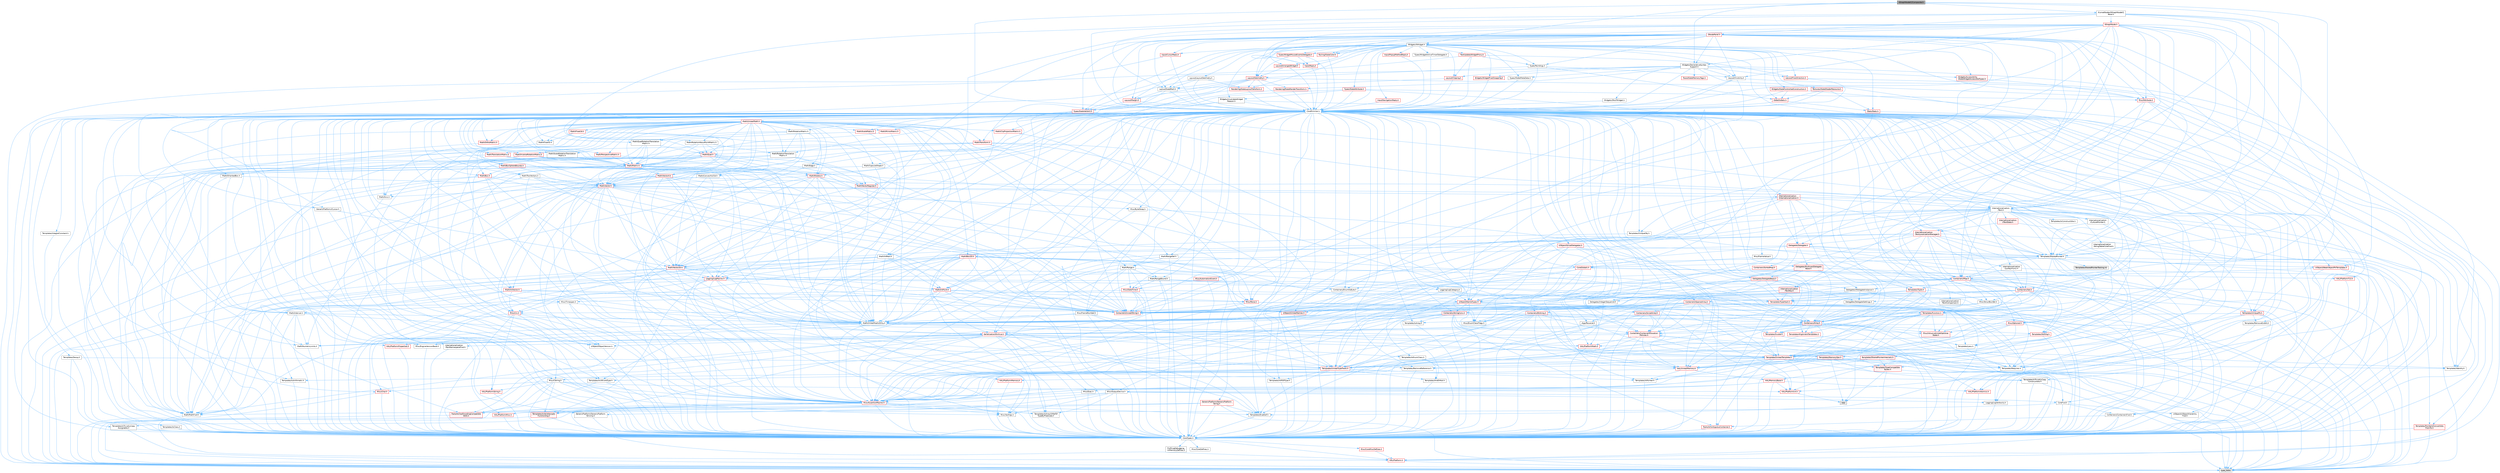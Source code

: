 digraph "SGraphNodeK2Composite.h"
{
 // INTERACTIVE_SVG=YES
 // LATEX_PDF_SIZE
  bgcolor="transparent";
  edge [fontname=Helvetica,fontsize=10,labelfontname=Helvetica,labelfontsize=10];
  node [fontname=Helvetica,fontsize=10,shape=box,height=0.2,width=0.4];
  Node1 [id="Node000001",label="SGraphNodeK2Composite.h",height=0.2,width=0.4,color="gray40", fillcolor="grey60", style="filled", fontcolor="black",tooltip=" "];
  Node1 -> Node2 [id="edge1_Node000001_Node000002",color="steelblue1",style="solid",tooltip=" "];
  Node2 [id="Node000002",label="CoreMinimal.h",height=0.2,width=0.4,color="grey40", fillcolor="white", style="filled",URL="$d7/d67/CoreMinimal_8h.html",tooltip=" "];
  Node2 -> Node3 [id="edge2_Node000002_Node000003",color="steelblue1",style="solid",tooltip=" "];
  Node3 [id="Node000003",label="CoreTypes.h",height=0.2,width=0.4,color="grey40", fillcolor="white", style="filled",URL="$dc/dec/CoreTypes_8h.html",tooltip=" "];
  Node3 -> Node4 [id="edge3_Node000003_Node000004",color="steelblue1",style="solid",tooltip=" "];
  Node4 [id="Node000004",label="HAL/Platform.h",height=0.2,width=0.4,color="red", fillcolor="#FFF0F0", style="filled",URL="$d9/dd0/Platform_8h.html",tooltip=" "];
  Node4 -> Node7 [id="edge4_Node000004_Node000007",color="steelblue1",style="solid",tooltip=" "];
  Node7 [id="Node000007",label="type_traits",height=0.2,width=0.4,color="grey60", fillcolor="#E0E0E0", style="filled",tooltip=" "];
  Node3 -> Node14 [id="edge5_Node000003_Node000014",color="steelblue1",style="solid",tooltip=" "];
  Node14 [id="Node000014",label="ProfilingDebugging\l/UMemoryDefines.h",height=0.2,width=0.4,color="grey40", fillcolor="white", style="filled",URL="$d2/da2/UMemoryDefines_8h.html",tooltip=" "];
  Node3 -> Node15 [id="edge6_Node000003_Node000015",color="steelblue1",style="solid",tooltip=" "];
  Node15 [id="Node000015",label="Misc/CoreMiscDefines.h",height=0.2,width=0.4,color="red", fillcolor="#FFF0F0", style="filled",URL="$da/d38/CoreMiscDefines_8h.html",tooltip=" "];
  Node15 -> Node4 [id="edge7_Node000015_Node000004",color="steelblue1",style="solid",tooltip=" "];
  Node3 -> Node16 [id="edge8_Node000003_Node000016",color="steelblue1",style="solid",tooltip=" "];
  Node16 [id="Node000016",label="Misc/CoreDefines.h",height=0.2,width=0.4,color="grey40", fillcolor="white", style="filled",URL="$d3/dd2/CoreDefines_8h.html",tooltip=" "];
  Node2 -> Node17 [id="edge9_Node000002_Node000017",color="steelblue1",style="solid",tooltip=" "];
  Node17 [id="Node000017",label="CoreFwd.h",height=0.2,width=0.4,color="grey40", fillcolor="white", style="filled",URL="$d1/d1e/CoreFwd_8h.html",tooltip=" "];
  Node17 -> Node3 [id="edge10_Node000017_Node000003",color="steelblue1",style="solid",tooltip=" "];
  Node17 -> Node18 [id="edge11_Node000017_Node000018",color="steelblue1",style="solid",tooltip=" "];
  Node18 [id="Node000018",label="Containers/ContainersFwd.h",height=0.2,width=0.4,color="grey40", fillcolor="white", style="filled",URL="$d4/d0a/ContainersFwd_8h.html",tooltip=" "];
  Node18 -> Node4 [id="edge12_Node000018_Node000004",color="steelblue1",style="solid",tooltip=" "];
  Node18 -> Node3 [id="edge13_Node000018_Node000003",color="steelblue1",style="solid",tooltip=" "];
  Node18 -> Node19 [id="edge14_Node000018_Node000019",color="steelblue1",style="solid",tooltip=" "];
  Node19 [id="Node000019",label="Traits/IsContiguousContainer.h",height=0.2,width=0.4,color="red", fillcolor="#FFF0F0", style="filled",URL="$d5/d3c/IsContiguousContainer_8h.html",tooltip=" "];
  Node19 -> Node3 [id="edge15_Node000019_Node000003",color="steelblue1",style="solid",tooltip=" "];
  Node17 -> Node22 [id="edge16_Node000017_Node000022",color="steelblue1",style="solid",tooltip=" "];
  Node22 [id="Node000022",label="Math/MathFwd.h",height=0.2,width=0.4,color="grey40", fillcolor="white", style="filled",URL="$d2/d10/MathFwd_8h.html",tooltip=" "];
  Node22 -> Node4 [id="edge17_Node000022_Node000004",color="steelblue1",style="solid",tooltip=" "];
  Node17 -> Node23 [id="edge18_Node000017_Node000023",color="steelblue1",style="solid",tooltip=" "];
  Node23 [id="Node000023",label="UObject/UObjectHierarchy\lFwd.h",height=0.2,width=0.4,color="grey40", fillcolor="white", style="filled",URL="$d3/d13/UObjectHierarchyFwd_8h.html",tooltip=" "];
  Node2 -> Node23 [id="edge19_Node000002_Node000023",color="steelblue1",style="solid",tooltip=" "];
  Node2 -> Node18 [id="edge20_Node000002_Node000018",color="steelblue1",style="solid",tooltip=" "];
  Node2 -> Node24 [id="edge21_Node000002_Node000024",color="steelblue1",style="solid",tooltip=" "];
  Node24 [id="Node000024",label="Misc/VarArgs.h",height=0.2,width=0.4,color="grey40", fillcolor="white", style="filled",URL="$d5/d6f/VarArgs_8h.html",tooltip=" "];
  Node24 -> Node3 [id="edge22_Node000024_Node000003",color="steelblue1",style="solid",tooltip=" "];
  Node2 -> Node25 [id="edge23_Node000002_Node000025",color="steelblue1",style="solid",tooltip=" "];
  Node25 [id="Node000025",label="Logging/LogVerbosity.h",height=0.2,width=0.4,color="grey40", fillcolor="white", style="filled",URL="$d2/d8f/LogVerbosity_8h.html",tooltip=" "];
  Node25 -> Node3 [id="edge24_Node000025_Node000003",color="steelblue1",style="solid",tooltip=" "];
  Node2 -> Node26 [id="edge25_Node000002_Node000026",color="steelblue1",style="solid",tooltip=" "];
  Node26 [id="Node000026",label="Misc/OutputDevice.h",height=0.2,width=0.4,color="grey40", fillcolor="white", style="filled",URL="$d7/d32/OutputDevice_8h.html",tooltip=" "];
  Node26 -> Node17 [id="edge26_Node000026_Node000017",color="steelblue1",style="solid",tooltip=" "];
  Node26 -> Node3 [id="edge27_Node000026_Node000003",color="steelblue1",style="solid",tooltip=" "];
  Node26 -> Node25 [id="edge28_Node000026_Node000025",color="steelblue1",style="solid",tooltip=" "];
  Node26 -> Node24 [id="edge29_Node000026_Node000024",color="steelblue1",style="solid",tooltip=" "];
  Node26 -> Node27 [id="edge30_Node000026_Node000027",color="steelblue1",style="solid",tooltip=" "];
  Node27 [id="Node000027",label="Templates/IsArrayOrRefOf\lTypeByPredicate.h",height=0.2,width=0.4,color="grey40", fillcolor="white", style="filled",URL="$d6/da1/IsArrayOrRefOfTypeByPredicate_8h.html",tooltip=" "];
  Node27 -> Node3 [id="edge31_Node000027_Node000003",color="steelblue1",style="solid",tooltip=" "];
  Node26 -> Node28 [id="edge32_Node000026_Node000028",color="steelblue1",style="solid",tooltip=" "];
  Node28 [id="Node000028",label="Templates/IsValidVariadic\lFunctionArg.h",height=0.2,width=0.4,color="red", fillcolor="#FFF0F0", style="filled",URL="$d0/dc8/IsValidVariadicFunctionArg_8h.html",tooltip=" "];
  Node28 -> Node3 [id="edge33_Node000028_Node000003",color="steelblue1",style="solid",tooltip=" "];
  Node28 -> Node7 [id="edge34_Node000028_Node000007",color="steelblue1",style="solid",tooltip=" "];
  Node26 -> Node30 [id="edge35_Node000026_Node000030",color="steelblue1",style="solid",tooltip=" "];
  Node30 [id="Node000030",label="Traits/IsCharEncodingCompatible\lWith.h",height=0.2,width=0.4,color="red", fillcolor="#FFF0F0", style="filled",URL="$df/dd1/IsCharEncodingCompatibleWith_8h.html",tooltip=" "];
  Node30 -> Node7 [id="edge36_Node000030_Node000007",color="steelblue1",style="solid",tooltip=" "];
  Node2 -> Node32 [id="edge37_Node000002_Node000032",color="steelblue1",style="solid",tooltip=" "];
  Node32 [id="Node000032",label="HAL/PlatformCrt.h",height=0.2,width=0.4,color="red", fillcolor="#FFF0F0", style="filled",URL="$d8/d75/PlatformCrt_8h.html",tooltip=" "];
  Node32 -> Node33 [id="edge38_Node000032_Node000033",color="steelblue1",style="solid",tooltip=" "];
  Node33 [id="Node000033",label="new",height=0.2,width=0.4,color="grey60", fillcolor="#E0E0E0", style="filled",tooltip=" "];
  Node2 -> Node42 [id="edge39_Node000002_Node000042",color="steelblue1",style="solid",tooltip=" "];
  Node42 [id="Node000042",label="HAL/PlatformMisc.h",height=0.2,width=0.4,color="red", fillcolor="#FFF0F0", style="filled",URL="$d0/df5/PlatformMisc_8h.html",tooltip=" "];
  Node42 -> Node3 [id="edge40_Node000042_Node000003",color="steelblue1",style="solid",tooltip=" "];
  Node2 -> Node61 [id="edge41_Node000002_Node000061",color="steelblue1",style="solid",tooltip=" "];
  Node61 [id="Node000061",label="Misc/AssertionMacros.h",height=0.2,width=0.4,color="red", fillcolor="#FFF0F0", style="filled",URL="$d0/dfa/AssertionMacros_8h.html",tooltip=" "];
  Node61 -> Node3 [id="edge42_Node000061_Node000003",color="steelblue1",style="solid",tooltip=" "];
  Node61 -> Node4 [id="edge43_Node000061_Node000004",color="steelblue1",style="solid",tooltip=" "];
  Node61 -> Node42 [id="edge44_Node000061_Node000042",color="steelblue1",style="solid",tooltip=" "];
  Node61 -> Node62 [id="edge45_Node000061_Node000062",color="steelblue1",style="solid",tooltip=" "];
  Node62 [id="Node000062",label="Templates/EnableIf.h",height=0.2,width=0.4,color="grey40", fillcolor="white", style="filled",URL="$d7/d60/EnableIf_8h.html",tooltip=" "];
  Node62 -> Node3 [id="edge46_Node000062_Node000003",color="steelblue1",style="solid",tooltip=" "];
  Node61 -> Node27 [id="edge47_Node000061_Node000027",color="steelblue1",style="solid",tooltip=" "];
  Node61 -> Node28 [id="edge48_Node000061_Node000028",color="steelblue1",style="solid",tooltip=" "];
  Node61 -> Node30 [id="edge49_Node000061_Node000030",color="steelblue1",style="solid",tooltip=" "];
  Node61 -> Node24 [id="edge50_Node000061_Node000024",color="steelblue1",style="solid",tooltip=" "];
  Node2 -> Node70 [id="edge51_Node000002_Node000070",color="steelblue1",style="solid",tooltip=" "];
  Node70 [id="Node000070",label="Templates/IsPointer.h",height=0.2,width=0.4,color="grey40", fillcolor="white", style="filled",URL="$d7/d05/IsPointer_8h.html",tooltip=" "];
  Node70 -> Node3 [id="edge52_Node000070_Node000003",color="steelblue1",style="solid",tooltip=" "];
  Node2 -> Node71 [id="edge53_Node000002_Node000071",color="steelblue1",style="solid",tooltip=" "];
  Node71 [id="Node000071",label="HAL/PlatformMemory.h",height=0.2,width=0.4,color="red", fillcolor="#FFF0F0", style="filled",URL="$de/d68/PlatformMemory_8h.html",tooltip=" "];
  Node71 -> Node3 [id="edge54_Node000071_Node000003",color="steelblue1",style="solid",tooltip=" "];
  Node2 -> Node54 [id="edge55_Node000002_Node000054",color="steelblue1",style="solid",tooltip=" "];
  Node54 [id="Node000054",label="HAL/PlatformAtomics.h",height=0.2,width=0.4,color="red", fillcolor="#FFF0F0", style="filled",URL="$d3/d36/PlatformAtomics_8h.html",tooltip=" "];
  Node54 -> Node3 [id="edge56_Node000054_Node000003",color="steelblue1",style="solid",tooltip=" "];
  Node2 -> Node76 [id="edge57_Node000002_Node000076",color="steelblue1",style="solid",tooltip=" "];
  Node76 [id="Node000076",label="Misc/Exec.h",height=0.2,width=0.4,color="grey40", fillcolor="white", style="filled",URL="$de/ddb/Exec_8h.html",tooltip=" "];
  Node76 -> Node3 [id="edge58_Node000076_Node000003",color="steelblue1",style="solid",tooltip=" "];
  Node76 -> Node61 [id="edge59_Node000076_Node000061",color="steelblue1",style="solid",tooltip=" "];
  Node2 -> Node77 [id="edge60_Node000002_Node000077",color="steelblue1",style="solid",tooltip=" "];
  Node77 [id="Node000077",label="HAL/MemoryBase.h",height=0.2,width=0.4,color="red", fillcolor="#FFF0F0", style="filled",URL="$d6/d9f/MemoryBase_8h.html",tooltip=" "];
  Node77 -> Node3 [id="edge61_Node000077_Node000003",color="steelblue1",style="solid",tooltip=" "];
  Node77 -> Node54 [id="edge62_Node000077_Node000054",color="steelblue1",style="solid",tooltip=" "];
  Node77 -> Node32 [id="edge63_Node000077_Node000032",color="steelblue1",style="solid",tooltip=" "];
  Node77 -> Node76 [id="edge64_Node000077_Node000076",color="steelblue1",style="solid",tooltip=" "];
  Node77 -> Node26 [id="edge65_Node000077_Node000026",color="steelblue1",style="solid",tooltip=" "];
  Node2 -> Node87 [id="edge66_Node000002_Node000087",color="steelblue1",style="solid",tooltip=" "];
  Node87 [id="Node000087",label="HAL/UnrealMemory.h",height=0.2,width=0.4,color="red", fillcolor="#FFF0F0", style="filled",URL="$d9/d96/UnrealMemory_8h.html",tooltip=" "];
  Node87 -> Node3 [id="edge67_Node000087_Node000003",color="steelblue1",style="solid",tooltip=" "];
  Node87 -> Node77 [id="edge68_Node000087_Node000077",color="steelblue1",style="solid",tooltip=" "];
  Node87 -> Node71 [id="edge69_Node000087_Node000071",color="steelblue1",style="solid",tooltip=" "];
  Node87 -> Node70 [id="edge70_Node000087_Node000070",color="steelblue1",style="solid",tooltip=" "];
  Node2 -> Node89 [id="edge71_Node000002_Node000089",color="steelblue1",style="solid",tooltip=" "];
  Node89 [id="Node000089",label="Templates/IsArithmetic.h",height=0.2,width=0.4,color="grey40", fillcolor="white", style="filled",URL="$d2/d5d/IsArithmetic_8h.html",tooltip=" "];
  Node89 -> Node3 [id="edge72_Node000089_Node000003",color="steelblue1",style="solid",tooltip=" "];
  Node2 -> Node83 [id="edge73_Node000002_Node000083",color="steelblue1",style="solid",tooltip=" "];
  Node83 [id="Node000083",label="Templates/AndOrNot.h",height=0.2,width=0.4,color="grey40", fillcolor="white", style="filled",URL="$db/d0a/AndOrNot_8h.html",tooltip=" "];
  Node83 -> Node3 [id="edge74_Node000083_Node000003",color="steelblue1",style="solid",tooltip=" "];
  Node2 -> Node90 [id="edge75_Node000002_Node000090",color="steelblue1",style="solid",tooltip=" "];
  Node90 [id="Node000090",label="Templates/IsPODType.h",height=0.2,width=0.4,color="grey40", fillcolor="white", style="filled",URL="$d7/db1/IsPODType_8h.html",tooltip=" "];
  Node90 -> Node3 [id="edge76_Node000090_Node000003",color="steelblue1",style="solid",tooltip=" "];
  Node2 -> Node91 [id="edge77_Node000002_Node000091",color="steelblue1",style="solid",tooltip=" "];
  Node91 [id="Node000091",label="Templates/IsUECoreType.h",height=0.2,width=0.4,color="grey40", fillcolor="white", style="filled",URL="$d1/db8/IsUECoreType_8h.html",tooltip=" "];
  Node91 -> Node3 [id="edge78_Node000091_Node000003",color="steelblue1",style="solid",tooltip=" "];
  Node91 -> Node7 [id="edge79_Node000091_Node000007",color="steelblue1",style="solid",tooltip=" "];
  Node2 -> Node84 [id="edge80_Node000002_Node000084",color="steelblue1",style="solid",tooltip=" "];
  Node84 [id="Node000084",label="Templates/IsTriviallyCopy\lConstructible.h",height=0.2,width=0.4,color="grey40", fillcolor="white", style="filled",URL="$d3/d78/IsTriviallyCopyConstructible_8h.html",tooltip=" "];
  Node84 -> Node3 [id="edge81_Node000084_Node000003",color="steelblue1",style="solid",tooltip=" "];
  Node84 -> Node7 [id="edge82_Node000084_Node000007",color="steelblue1",style="solid",tooltip=" "];
  Node2 -> Node92 [id="edge83_Node000002_Node000092",color="steelblue1",style="solid",tooltip=" "];
  Node92 [id="Node000092",label="Templates/UnrealTypeTraits.h",height=0.2,width=0.4,color="red", fillcolor="#FFF0F0", style="filled",URL="$d2/d2d/UnrealTypeTraits_8h.html",tooltip=" "];
  Node92 -> Node3 [id="edge84_Node000092_Node000003",color="steelblue1",style="solid",tooltip=" "];
  Node92 -> Node70 [id="edge85_Node000092_Node000070",color="steelblue1",style="solid",tooltip=" "];
  Node92 -> Node61 [id="edge86_Node000092_Node000061",color="steelblue1",style="solid",tooltip=" "];
  Node92 -> Node83 [id="edge87_Node000092_Node000083",color="steelblue1",style="solid",tooltip=" "];
  Node92 -> Node62 [id="edge88_Node000092_Node000062",color="steelblue1",style="solid",tooltip=" "];
  Node92 -> Node89 [id="edge89_Node000092_Node000089",color="steelblue1",style="solid",tooltip=" "];
  Node92 -> Node90 [id="edge90_Node000092_Node000090",color="steelblue1",style="solid",tooltip=" "];
  Node92 -> Node91 [id="edge91_Node000092_Node000091",color="steelblue1",style="solid",tooltip=" "];
  Node92 -> Node84 [id="edge92_Node000092_Node000084",color="steelblue1",style="solid",tooltip=" "];
  Node2 -> Node62 [id="edge93_Node000002_Node000062",color="steelblue1",style="solid",tooltip=" "];
  Node2 -> Node94 [id="edge94_Node000002_Node000094",color="steelblue1",style="solid",tooltip=" "];
  Node94 [id="Node000094",label="Templates/RemoveReference.h",height=0.2,width=0.4,color="grey40", fillcolor="white", style="filled",URL="$da/dbe/RemoveReference_8h.html",tooltip=" "];
  Node94 -> Node3 [id="edge95_Node000094_Node000003",color="steelblue1",style="solid",tooltip=" "];
  Node2 -> Node95 [id="edge96_Node000002_Node000095",color="steelblue1",style="solid",tooltip=" "];
  Node95 [id="Node000095",label="Templates/IntegralConstant.h",height=0.2,width=0.4,color="grey40", fillcolor="white", style="filled",URL="$db/d1b/IntegralConstant_8h.html",tooltip=" "];
  Node95 -> Node3 [id="edge97_Node000095_Node000003",color="steelblue1",style="solid",tooltip=" "];
  Node2 -> Node96 [id="edge98_Node000002_Node000096",color="steelblue1",style="solid",tooltip=" "];
  Node96 [id="Node000096",label="Templates/IsClass.h",height=0.2,width=0.4,color="grey40", fillcolor="white", style="filled",URL="$db/dcb/IsClass_8h.html",tooltip=" "];
  Node96 -> Node3 [id="edge99_Node000096_Node000003",color="steelblue1",style="solid",tooltip=" "];
  Node2 -> Node97 [id="edge100_Node000002_Node000097",color="steelblue1",style="solid",tooltip=" "];
  Node97 [id="Node000097",label="Templates/TypeCompatible\lBytes.h",height=0.2,width=0.4,color="red", fillcolor="#FFF0F0", style="filled",URL="$df/d0a/TypeCompatibleBytes_8h.html",tooltip=" "];
  Node97 -> Node3 [id="edge101_Node000097_Node000003",color="steelblue1",style="solid",tooltip=" "];
  Node97 -> Node33 [id="edge102_Node000097_Node000033",color="steelblue1",style="solid",tooltip=" "];
  Node97 -> Node7 [id="edge103_Node000097_Node000007",color="steelblue1",style="solid",tooltip=" "];
  Node2 -> Node19 [id="edge104_Node000002_Node000019",color="steelblue1",style="solid",tooltip=" "];
  Node2 -> Node98 [id="edge105_Node000002_Node000098",color="steelblue1",style="solid",tooltip=" "];
  Node98 [id="Node000098",label="Templates/UnrealTemplate.h",height=0.2,width=0.4,color="red", fillcolor="#FFF0F0", style="filled",URL="$d4/d24/UnrealTemplate_8h.html",tooltip=" "];
  Node98 -> Node3 [id="edge106_Node000098_Node000003",color="steelblue1",style="solid",tooltip=" "];
  Node98 -> Node70 [id="edge107_Node000098_Node000070",color="steelblue1",style="solid",tooltip=" "];
  Node98 -> Node87 [id="edge108_Node000098_Node000087",color="steelblue1",style="solid",tooltip=" "];
  Node98 -> Node92 [id="edge109_Node000098_Node000092",color="steelblue1",style="solid",tooltip=" "];
  Node98 -> Node94 [id="edge110_Node000098_Node000094",color="steelblue1",style="solid",tooltip=" "];
  Node98 -> Node64 [id="edge111_Node000098_Node000064",color="steelblue1",style="solid",tooltip=" "];
  Node64 [id="Node000064",label="Templates/Requires.h",height=0.2,width=0.4,color="grey40", fillcolor="white", style="filled",URL="$dc/d96/Requires_8h.html",tooltip=" "];
  Node64 -> Node62 [id="edge112_Node000064_Node000062",color="steelblue1",style="solid",tooltip=" "];
  Node64 -> Node7 [id="edge113_Node000064_Node000007",color="steelblue1",style="solid",tooltip=" "];
  Node98 -> Node97 [id="edge114_Node000098_Node000097",color="steelblue1",style="solid",tooltip=" "];
  Node98 -> Node65 [id="edge115_Node000098_Node000065",color="steelblue1",style="solid",tooltip=" "];
  Node65 [id="Node000065",label="Templates/Identity.h",height=0.2,width=0.4,color="grey40", fillcolor="white", style="filled",URL="$d0/dd5/Identity_8h.html",tooltip=" "];
  Node98 -> Node19 [id="edge116_Node000098_Node000019",color="steelblue1",style="solid",tooltip=" "];
  Node98 -> Node7 [id="edge117_Node000098_Node000007",color="steelblue1",style="solid",tooltip=" "];
  Node2 -> Node47 [id="edge118_Node000002_Node000047",color="steelblue1",style="solid",tooltip=" "];
  Node47 [id="Node000047",label="Math/NumericLimits.h",height=0.2,width=0.4,color="grey40", fillcolor="white", style="filled",URL="$df/d1b/NumericLimits_8h.html",tooltip=" "];
  Node47 -> Node3 [id="edge119_Node000047_Node000003",color="steelblue1",style="solid",tooltip=" "];
  Node2 -> Node102 [id="edge120_Node000002_Node000102",color="steelblue1",style="solid",tooltip=" "];
  Node102 [id="Node000102",label="HAL/PlatformMath.h",height=0.2,width=0.4,color="red", fillcolor="#FFF0F0", style="filled",URL="$dc/d53/PlatformMath_8h.html",tooltip=" "];
  Node102 -> Node3 [id="edge121_Node000102_Node000003",color="steelblue1",style="solid",tooltip=" "];
  Node2 -> Node85 [id="edge122_Node000002_Node000085",color="steelblue1",style="solid",tooltip=" "];
  Node85 [id="Node000085",label="Templates/IsTriviallyCopy\lAssignable.h",height=0.2,width=0.4,color="grey40", fillcolor="white", style="filled",URL="$d2/df2/IsTriviallyCopyAssignable_8h.html",tooltip=" "];
  Node85 -> Node3 [id="edge123_Node000085_Node000003",color="steelblue1",style="solid",tooltip=" "];
  Node85 -> Node7 [id="edge124_Node000085_Node000007",color="steelblue1",style="solid",tooltip=" "];
  Node2 -> Node110 [id="edge125_Node000002_Node000110",color="steelblue1",style="solid",tooltip=" "];
  Node110 [id="Node000110",label="Templates/MemoryOps.h",height=0.2,width=0.4,color="red", fillcolor="#FFF0F0", style="filled",URL="$db/dea/MemoryOps_8h.html",tooltip=" "];
  Node110 -> Node3 [id="edge126_Node000110_Node000003",color="steelblue1",style="solid",tooltip=" "];
  Node110 -> Node87 [id="edge127_Node000110_Node000087",color="steelblue1",style="solid",tooltip=" "];
  Node110 -> Node85 [id="edge128_Node000110_Node000085",color="steelblue1",style="solid",tooltip=" "];
  Node110 -> Node84 [id="edge129_Node000110_Node000084",color="steelblue1",style="solid",tooltip=" "];
  Node110 -> Node64 [id="edge130_Node000110_Node000064",color="steelblue1",style="solid",tooltip=" "];
  Node110 -> Node92 [id="edge131_Node000110_Node000092",color="steelblue1",style="solid",tooltip=" "];
  Node110 -> Node33 [id="edge132_Node000110_Node000033",color="steelblue1",style="solid",tooltip=" "];
  Node110 -> Node7 [id="edge133_Node000110_Node000007",color="steelblue1",style="solid",tooltip=" "];
  Node2 -> Node111 [id="edge134_Node000002_Node000111",color="steelblue1",style="solid",tooltip=" "];
  Node111 [id="Node000111",label="Containers/ContainerAllocation\lPolicies.h",height=0.2,width=0.4,color="red", fillcolor="#FFF0F0", style="filled",URL="$d7/dff/ContainerAllocationPolicies_8h.html",tooltip=" "];
  Node111 -> Node3 [id="edge135_Node000111_Node000003",color="steelblue1",style="solid",tooltip=" "];
  Node111 -> Node111 [id="edge136_Node000111_Node000111",color="steelblue1",style="solid",tooltip=" "];
  Node111 -> Node102 [id="edge137_Node000111_Node000102",color="steelblue1",style="solid",tooltip=" "];
  Node111 -> Node87 [id="edge138_Node000111_Node000087",color="steelblue1",style="solid",tooltip=" "];
  Node111 -> Node47 [id="edge139_Node000111_Node000047",color="steelblue1",style="solid",tooltip=" "];
  Node111 -> Node61 [id="edge140_Node000111_Node000061",color="steelblue1",style="solid",tooltip=" "];
  Node111 -> Node110 [id="edge141_Node000111_Node000110",color="steelblue1",style="solid",tooltip=" "];
  Node111 -> Node97 [id="edge142_Node000111_Node000097",color="steelblue1",style="solid",tooltip=" "];
  Node111 -> Node7 [id="edge143_Node000111_Node000007",color="steelblue1",style="solid",tooltip=" "];
  Node2 -> Node114 [id="edge144_Node000002_Node000114",color="steelblue1",style="solid",tooltip=" "];
  Node114 [id="Node000114",label="Templates/IsEnumClass.h",height=0.2,width=0.4,color="grey40", fillcolor="white", style="filled",URL="$d7/d15/IsEnumClass_8h.html",tooltip=" "];
  Node114 -> Node3 [id="edge145_Node000114_Node000003",color="steelblue1",style="solid",tooltip=" "];
  Node114 -> Node83 [id="edge146_Node000114_Node000083",color="steelblue1",style="solid",tooltip=" "];
  Node2 -> Node115 [id="edge147_Node000002_Node000115",color="steelblue1",style="solid",tooltip=" "];
  Node115 [id="Node000115",label="HAL/PlatformProperties.h",height=0.2,width=0.4,color="red", fillcolor="#FFF0F0", style="filled",URL="$d9/db0/PlatformProperties_8h.html",tooltip=" "];
  Node115 -> Node3 [id="edge148_Node000115_Node000003",color="steelblue1",style="solid",tooltip=" "];
  Node2 -> Node118 [id="edge149_Node000002_Node000118",color="steelblue1",style="solid",tooltip=" "];
  Node118 [id="Node000118",label="Misc/EngineVersionBase.h",height=0.2,width=0.4,color="grey40", fillcolor="white", style="filled",URL="$d5/d2b/EngineVersionBase_8h.html",tooltip=" "];
  Node118 -> Node3 [id="edge150_Node000118_Node000003",color="steelblue1",style="solid",tooltip=" "];
  Node2 -> Node119 [id="edge151_Node000002_Node000119",color="steelblue1",style="solid",tooltip=" "];
  Node119 [id="Node000119",label="Internationalization\l/TextNamespaceFwd.h",height=0.2,width=0.4,color="grey40", fillcolor="white", style="filled",URL="$d8/d97/TextNamespaceFwd_8h.html",tooltip=" "];
  Node119 -> Node3 [id="edge152_Node000119_Node000003",color="steelblue1",style="solid",tooltip=" "];
  Node2 -> Node120 [id="edge153_Node000002_Node000120",color="steelblue1",style="solid",tooltip=" "];
  Node120 [id="Node000120",label="Serialization/Archive.h",height=0.2,width=0.4,color="red", fillcolor="#FFF0F0", style="filled",URL="$d7/d3b/Archive_8h.html",tooltip=" "];
  Node120 -> Node17 [id="edge154_Node000120_Node000017",color="steelblue1",style="solid",tooltip=" "];
  Node120 -> Node3 [id="edge155_Node000120_Node000003",color="steelblue1",style="solid",tooltip=" "];
  Node120 -> Node115 [id="edge156_Node000120_Node000115",color="steelblue1",style="solid",tooltip=" "];
  Node120 -> Node119 [id="edge157_Node000120_Node000119",color="steelblue1",style="solid",tooltip=" "];
  Node120 -> Node22 [id="edge158_Node000120_Node000022",color="steelblue1",style="solid",tooltip=" "];
  Node120 -> Node61 [id="edge159_Node000120_Node000061",color="steelblue1",style="solid",tooltip=" "];
  Node120 -> Node118 [id="edge160_Node000120_Node000118",color="steelblue1",style="solid",tooltip=" "];
  Node120 -> Node24 [id="edge161_Node000120_Node000024",color="steelblue1",style="solid",tooltip=" "];
  Node120 -> Node62 [id="edge162_Node000120_Node000062",color="steelblue1",style="solid",tooltip=" "];
  Node120 -> Node27 [id="edge163_Node000120_Node000027",color="steelblue1",style="solid",tooltip=" "];
  Node120 -> Node114 [id="edge164_Node000120_Node000114",color="steelblue1",style="solid",tooltip=" "];
  Node120 -> Node28 [id="edge165_Node000120_Node000028",color="steelblue1",style="solid",tooltip=" "];
  Node120 -> Node98 [id="edge166_Node000120_Node000098",color="steelblue1",style="solid",tooltip=" "];
  Node120 -> Node30 [id="edge167_Node000120_Node000030",color="steelblue1",style="solid",tooltip=" "];
  Node120 -> Node123 [id="edge168_Node000120_Node000123",color="steelblue1",style="solid",tooltip=" "];
  Node123 [id="Node000123",label="UObject/ObjectVersion.h",height=0.2,width=0.4,color="grey40", fillcolor="white", style="filled",URL="$da/d63/ObjectVersion_8h.html",tooltip=" "];
  Node123 -> Node3 [id="edge169_Node000123_Node000003",color="steelblue1",style="solid",tooltip=" "];
  Node2 -> Node124 [id="edge170_Node000002_Node000124",color="steelblue1",style="solid",tooltip=" "];
  Node124 [id="Node000124",label="Templates/Less.h",height=0.2,width=0.4,color="grey40", fillcolor="white", style="filled",URL="$de/dc8/Less_8h.html",tooltip=" "];
  Node124 -> Node3 [id="edge171_Node000124_Node000003",color="steelblue1",style="solid",tooltip=" "];
  Node124 -> Node98 [id="edge172_Node000124_Node000098",color="steelblue1",style="solid",tooltip=" "];
  Node2 -> Node125 [id="edge173_Node000002_Node000125",color="steelblue1",style="solid",tooltip=" "];
  Node125 [id="Node000125",label="Templates/Sorting.h",height=0.2,width=0.4,color="red", fillcolor="#FFF0F0", style="filled",URL="$d3/d9e/Sorting_8h.html",tooltip=" "];
  Node125 -> Node3 [id="edge174_Node000125_Node000003",color="steelblue1",style="solid",tooltip=" "];
  Node125 -> Node102 [id="edge175_Node000125_Node000102",color="steelblue1",style="solid",tooltip=" "];
  Node125 -> Node124 [id="edge176_Node000125_Node000124",color="steelblue1",style="solid",tooltip=" "];
  Node2 -> Node136 [id="edge177_Node000002_Node000136",color="steelblue1",style="solid",tooltip=" "];
  Node136 [id="Node000136",label="Misc/Char.h",height=0.2,width=0.4,color="red", fillcolor="#FFF0F0", style="filled",URL="$d0/d58/Char_8h.html",tooltip=" "];
  Node136 -> Node3 [id="edge178_Node000136_Node000003",color="steelblue1",style="solid",tooltip=" "];
  Node136 -> Node7 [id="edge179_Node000136_Node000007",color="steelblue1",style="solid",tooltip=" "];
  Node2 -> Node139 [id="edge180_Node000002_Node000139",color="steelblue1",style="solid",tooltip=" "];
  Node139 [id="Node000139",label="GenericPlatform/GenericPlatform\lStricmp.h",height=0.2,width=0.4,color="grey40", fillcolor="white", style="filled",URL="$d2/d86/GenericPlatformStricmp_8h.html",tooltip=" "];
  Node139 -> Node3 [id="edge181_Node000139_Node000003",color="steelblue1",style="solid",tooltip=" "];
  Node2 -> Node140 [id="edge182_Node000002_Node000140",color="steelblue1",style="solid",tooltip=" "];
  Node140 [id="Node000140",label="GenericPlatform/GenericPlatform\lString.h",height=0.2,width=0.4,color="red", fillcolor="#FFF0F0", style="filled",URL="$dd/d20/GenericPlatformString_8h.html",tooltip=" "];
  Node140 -> Node3 [id="edge183_Node000140_Node000003",color="steelblue1",style="solid",tooltip=" "];
  Node140 -> Node139 [id="edge184_Node000140_Node000139",color="steelblue1",style="solid",tooltip=" "];
  Node140 -> Node62 [id="edge185_Node000140_Node000062",color="steelblue1",style="solid",tooltip=" "];
  Node140 -> Node30 [id="edge186_Node000140_Node000030",color="steelblue1",style="solid",tooltip=" "];
  Node140 -> Node7 [id="edge187_Node000140_Node000007",color="steelblue1",style="solid",tooltip=" "];
  Node2 -> Node73 [id="edge188_Node000002_Node000073",color="steelblue1",style="solid",tooltip=" "];
  Node73 [id="Node000073",label="HAL/PlatformString.h",height=0.2,width=0.4,color="red", fillcolor="#FFF0F0", style="filled",URL="$db/db5/PlatformString_8h.html",tooltip=" "];
  Node73 -> Node3 [id="edge189_Node000073_Node000003",color="steelblue1",style="solid",tooltip=" "];
  Node2 -> Node143 [id="edge190_Node000002_Node000143",color="steelblue1",style="solid",tooltip=" "];
  Node143 [id="Node000143",label="Misc/CString.h",height=0.2,width=0.4,color="grey40", fillcolor="white", style="filled",URL="$d2/d49/CString_8h.html",tooltip=" "];
  Node143 -> Node3 [id="edge191_Node000143_Node000003",color="steelblue1",style="solid",tooltip=" "];
  Node143 -> Node32 [id="edge192_Node000143_Node000032",color="steelblue1",style="solid",tooltip=" "];
  Node143 -> Node73 [id="edge193_Node000143_Node000073",color="steelblue1",style="solid",tooltip=" "];
  Node143 -> Node61 [id="edge194_Node000143_Node000061",color="steelblue1",style="solid",tooltip=" "];
  Node143 -> Node136 [id="edge195_Node000143_Node000136",color="steelblue1",style="solid",tooltip=" "];
  Node143 -> Node24 [id="edge196_Node000143_Node000024",color="steelblue1",style="solid",tooltip=" "];
  Node143 -> Node27 [id="edge197_Node000143_Node000027",color="steelblue1",style="solid",tooltip=" "];
  Node143 -> Node28 [id="edge198_Node000143_Node000028",color="steelblue1",style="solid",tooltip=" "];
  Node143 -> Node30 [id="edge199_Node000143_Node000030",color="steelblue1",style="solid",tooltip=" "];
  Node2 -> Node144 [id="edge200_Node000002_Node000144",color="steelblue1",style="solid",tooltip=" "];
  Node144 [id="Node000144",label="Misc/Crc.h",height=0.2,width=0.4,color="red", fillcolor="#FFF0F0", style="filled",URL="$d4/dd2/Crc_8h.html",tooltip=" "];
  Node144 -> Node3 [id="edge201_Node000144_Node000003",color="steelblue1",style="solid",tooltip=" "];
  Node144 -> Node73 [id="edge202_Node000144_Node000073",color="steelblue1",style="solid",tooltip=" "];
  Node144 -> Node61 [id="edge203_Node000144_Node000061",color="steelblue1",style="solid",tooltip=" "];
  Node144 -> Node143 [id="edge204_Node000144_Node000143",color="steelblue1",style="solid",tooltip=" "];
  Node144 -> Node136 [id="edge205_Node000144_Node000136",color="steelblue1",style="solid",tooltip=" "];
  Node144 -> Node92 [id="edge206_Node000144_Node000092",color="steelblue1",style="solid",tooltip=" "];
  Node2 -> Node135 [id="edge207_Node000002_Node000135",color="steelblue1",style="solid",tooltip=" "];
  Node135 [id="Node000135",label="Math/UnrealMathUtility.h",height=0.2,width=0.4,color="grey40", fillcolor="white", style="filled",URL="$db/db8/UnrealMathUtility_8h.html",tooltip=" "];
  Node135 -> Node3 [id="edge208_Node000135_Node000003",color="steelblue1",style="solid",tooltip=" "];
  Node135 -> Node61 [id="edge209_Node000135_Node000061",color="steelblue1",style="solid",tooltip=" "];
  Node135 -> Node102 [id="edge210_Node000135_Node000102",color="steelblue1",style="solid",tooltip=" "];
  Node135 -> Node22 [id="edge211_Node000135_Node000022",color="steelblue1",style="solid",tooltip=" "];
  Node135 -> Node65 [id="edge212_Node000135_Node000065",color="steelblue1",style="solid",tooltip=" "];
  Node135 -> Node64 [id="edge213_Node000135_Node000064",color="steelblue1",style="solid",tooltip=" "];
  Node2 -> Node145 [id="edge214_Node000002_Node000145",color="steelblue1",style="solid",tooltip=" "];
  Node145 [id="Node000145",label="Containers/UnrealString.h",height=0.2,width=0.4,color="red", fillcolor="#FFF0F0", style="filled",URL="$d5/dba/UnrealString_8h.html",tooltip=" "];
  Node2 -> Node149 [id="edge215_Node000002_Node000149",color="steelblue1",style="solid",tooltip=" "];
  Node149 [id="Node000149",label="Containers/Array.h",height=0.2,width=0.4,color="red", fillcolor="#FFF0F0", style="filled",URL="$df/dd0/Array_8h.html",tooltip=" "];
  Node149 -> Node3 [id="edge216_Node000149_Node000003",color="steelblue1",style="solid",tooltip=" "];
  Node149 -> Node61 [id="edge217_Node000149_Node000061",color="steelblue1",style="solid",tooltip=" "];
  Node149 -> Node150 [id="edge218_Node000149_Node000150",color="steelblue1",style="solid",tooltip=" "];
  Node150 [id="Node000150",label="Misc/IntrusiveUnsetOptional\lState.h",height=0.2,width=0.4,color="red", fillcolor="#FFF0F0", style="filled",URL="$d2/d0a/IntrusiveUnsetOptionalState_8h.html",tooltip=" "];
  Node149 -> Node87 [id="edge219_Node000149_Node000087",color="steelblue1",style="solid",tooltip=" "];
  Node149 -> Node92 [id="edge220_Node000149_Node000092",color="steelblue1",style="solid",tooltip=" "];
  Node149 -> Node98 [id="edge221_Node000149_Node000098",color="steelblue1",style="solid",tooltip=" "];
  Node149 -> Node111 [id="edge222_Node000149_Node000111",color="steelblue1",style="solid",tooltip=" "];
  Node149 -> Node120 [id="edge223_Node000149_Node000120",color="steelblue1",style="solid",tooltip=" "];
  Node149 -> Node128 [id="edge224_Node000149_Node000128",color="steelblue1",style="solid",tooltip=" "];
  Node128 [id="Node000128",label="Templates/Invoke.h",height=0.2,width=0.4,color="red", fillcolor="#FFF0F0", style="filled",URL="$d7/deb/Invoke_8h.html",tooltip=" "];
  Node128 -> Node3 [id="edge225_Node000128_Node000003",color="steelblue1",style="solid",tooltip=" "];
  Node128 -> Node98 [id="edge226_Node000128_Node000098",color="steelblue1",style="solid",tooltip=" "];
  Node128 -> Node7 [id="edge227_Node000128_Node000007",color="steelblue1",style="solid",tooltip=" "];
  Node149 -> Node124 [id="edge228_Node000149_Node000124",color="steelblue1",style="solid",tooltip=" "];
  Node149 -> Node64 [id="edge229_Node000149_Node000064",color="steelblue1",style="solid",tooltip=" "];
  Node149 -> Node125 [id="edge230_Node000149_Node000125",color="steelblue1",style="solid",tooltip=" "];
  Node149 -> Node172 [id="edge231_Node000149_Node000172",color="steelblue1",style="solid",tooltip=" "];
  Node172 [id="Node000172",label="Templates/AlignmentTemplates.h",height=0.2,width=0.4,color="red", fillcolor="#FFF0F0", style="filled",URL="$dd/d32/AlignmentTemplates_8h.html",tooltip=" "];
  Node172 -> Node3 [id="edge232_Node000172_Node000003",color="steelblue1",style="solid",tooltip=" "];
  Node172 -> Node70 [id="edge233_Node000172_Node000070",color="steelblue1",style="solid",tooltip=" "];
  Node149 -> Node7 [id="edge234_Node000149_Node000007",color="steelblue1",style="solid",tooltip=" "];
  Node2 -> Node173 [id="edge235_Node000002_Node000173",color="steelblue1",style="solid",tooltip=" "];
  Node173 [id="Node000173",label="Misc/FrameNumber.h",height=0.2,width=0.4,color="grey40", fillcolor="white", style="filled",URL="$dd/dbd/FrameNumber_8h.html",tooltip=" "];
  Node173 -> Node3 [id="edge236_Node000173_Node000003",color="steelblue1",style="solid",tooltip=" "];
  Node173 -> Node47 [id="edge237_Node000173_Node000047",color="steelblue1",style="solid",tooltip=" "];
  Node173 -> Node135 [id="edge238_Node000173_Node000135",color="steelblue1",style="solid",tooltip=" "];
  Node173 -> Node62 [id="edge239_Node000173_Node000062",color="steelblue1",style="solid",tooltip=" "];
  Node173 -> Node92 [id="edge240_Node000173_Node000092",color="steelblue1",style="solid",tooltip=" "];
  Node2 -> Node174 [id="edge241_Node000002_Node000174",color="steelblue1",style="solid",tooltip=" "];
  Node174 [id="Node000174",label="Misc/Timespan.h",height=0.2,width=0.4,color="grey40", fillcolor="white", style="filled",URL="$da/dd9/Timespan_8h.html",tooltip=" "];
  Node174 -> Node3 [id="edge242_Node000174_Node000003",color="steelblue1",style="solid",tooltip=" "];
  Node174 -> Node175 [id="edge243_Node000174_Node000175",color="steelblue1",style="solid",tooltip=" "];
  Node175 [id="Node000175",label="Math/Interval.h",height=0.2,width=0.4,color="grey40", fillcolor="white", style="filled",URL="$d1/d55/Interval_8h.html",tooltip=" "];
  Node175 -> Node3 [id="edge244_Node000175_Node000003",color="steelblue1",style="solid",tooltip=" "];
  Node175 -> Node89 [id="edge245_Node000175_Node000089",color="steelblue1",style="solid",tooltip=" "];
  Node175 -> Node92 [id="edge246_Node000175_Node000092",color="steelblue1",style="solid",tooltip=" "];
  Node175 -> Node47 [id="edge247_Node000175_Node000047",color="steelblue1",style="solid",tooltip=" "];
  Node175 -> Node135 [id="edge248_Node000175_Node000135",color="steelblue1",style="solid",tooltip=" "];
  Node174 -> Node135 [id="edge249_Node000174_Node000135",color="steelblue1",style="solid",tooltip=" "];
  Node174 -> Node61 [id="edge250_Node000174_Node000061",color="steelblue1",style="solid",tooltip=" "];
  Node2 -> Node176 [id="edge251_Node000002_Node000176",color="steelblue1",style="solid",tooltip=" "];
  Node176 [id="Node000176",label="Containers/StringConv.h",height=0.2,width=0.4,color="red", fillcolor="#FFF0F0", style="filled",URL="$d3/ddf/StringConv_8h.html",tooltip=" "];
  Node176 -> Node3 [id="edge252_Node000176_Node000003",color="steelblue1",style="solid",tooltip=" "];
  Node176 -> Node61 [id="edge253_Node000176_Node000061",color="steelblue1",style="solid",tooltip=" "];
  Node176 -> Node111 [id="edge254_Node000176_Node000111",color="steelblue1",style="solid",tooltip=" "];
  Node176 -> Node149 [id="edge255_Node000176_Node000149",color="steelblue1",style="solid",tooltip=" "];
  Node176 -> Node143 [id="edge256_Node000176_Node000143",color="steelblue1",style="solid",tooltip=" "];
  Node176 -> Node177 [id="edge257_Node000176_Node000177",color="steelblue1",style="solid",tooltip=" "];
  Node177 [id="Node000177",label="Templates/IsArray.h",height=0.2,width=0.4,color="grey40", fillcolor="white", style="filled",URL="$d8/d8d/IsArray_8h.html",tooltip=" "];
  Node177 -> Node3 [id="edge258_Node000177_Node000003",color="steelblue1",style="solid",tooltip=" "];
  Node176 -> Node98 [id="edge259_Node000176_Node000098",color="steelblue1",style="solid",tooltip=" "];
  Node176 -> Node92 [id="edge260_Node000176_Node000092",color="steelblue1",style="solid",tooltip=" "];
  Node176 -> Node30 [id="edge261_Node000176_Node000030",color="steelblue1",style="solid",tooltip=" "];
  Node176 -> Node19 [id="edge262_Node000176_Node000019",color="steelblue1",style="solid",tooltip=" "];
  Node176 -> Node7 [id="edge263_Node000176_Node000007",color="steelblue1",style="solid",tooltip=" "];
  Node2 -> Node178 [id="edge264_Node000002_Node000178",color="steelblue1",style="solid",tooltip=" "];
  Node178 [id="Node000178",label="UObject/UnrealNames.h",height=0.2,width=0.4,color="red", fillcolor="#FFF0F0", style="filled",URL="$d8/db1/UnrealNames_8h.html",tooltip=" "];
  Node178 -> Node3 [id="edge265_Node000178_Node000003",color="steelblue1",style="solid",tooltip=" "];
  Node2 -> Node180 [id="edge266_Node000002_Node000180",color="steelblue1",style="solid",tooltip=" "];
  Node180 [id="Node000180",label="UObject/NameTypes.h",height=0.2,width=0.4,color="red", fillcolor="#FFF0F0", style="filled",URL="$d6/d35/NameTypes_8h.html",tooltip=" "];
  Node180 -> Node3 [id="edge267_Node000180_Node000003",color="steelblue1",style="solid",tooltip=" "];
  Node180 -> Node61 [id="edge268_Node000180_Node000061",color="steelblue1",style="solid",tooltip=" "];
  Node180 -> Node87 [id="edge269_Node000180_Node000087",color="steelblue1",style="solid",tooltip=" "];
  Node180 -> Node92 [id="edge270_Node000180_Node000092",color="steelblue1",style="solid",tooltip=" "];
  Node180 -> Node98 [id="edge271_Node000180_Node000098",color="steelblue1",style="solid",tooltip=" "];
  Node180 -> Node145 [id="edge272_Node000180_Node000145",color="steelblue1",style="solid",tooltip=" "];
  Node180 -> Node176 [id="edge273_Node000180_Node000176",color="steelblue1",style="solid",tooltip=" "];
  Node180 -> Node178 [id="edge274_Node000180_Node000178",color="steelblue1",style="solid",tooltip=" "];
  Node180 -> Node150 [id="edge275_Node000180_Node000150",color="steelblue1",style="solid",tooltip=" "];
  Node2 -> Node188 [id="edge276_Node000002_Node000188",color="steelblue1",style="solid",tooltip=" "];
  Node188 [id="Node000188",label="Misc/Parse.h",height=0.2,width=0.4,color="red", fillcolor="#FFF0F0", style="filled",URL="$dc/d71/Parse_8h.html",tooltip=" "];
  Node188 -> Node145 [id="edge277_Node000188_Node000145",color="steelblue1",style="solid",tooltip=" "];
  Node188 -> Node3 [id="edge278_Node000188_Node000003",color="steelblue1",style="solid",tooltip=" "];
  Node188 -> Node32 [id="edge279_Node000188_Node000032",color="steelblue1",style="solid",tooltip=" "];
  Node188 -> Node49 [id="edge280_Node000188_Node000049",color="steelblue1",style="solid",tooltip=" "];
  Node49 [id="Node000049",label="Misc/EnumClassFlags.h",height=0.2,width=0.4,color="grey40", fillcolor="white", style="filled",URL="$d8/de7/EnumClassFlags_8h.html",tooltip=" "];
  Node188 -> Node189 [id="edge281_Node000188_Node000189",color="steelblue1",style="solid",tooltip=" "];
  Node189 [id="Node000189",label="Templates/Function.h",height=0.2,width=0.4,color="red", fillcolor="#FFF0F0", style="filled",URL="$df/df5/Function_8h.html",tooltip=" "];
  Node189 -> Node3 [id="edge282_Node000189_Node000003",color="steelblue1",style="solid",tooltip=" "];
  Node189 -> Node61 [id="edge283_Node000189_Node000061",color="steelblue1",style="solid",tooltip=" "];
  Node189 -> Node150 [id="edge284_Node000189_Node000150",color="steelblue1",style="solid",tooltip=" "];
  Node189 -> Node87 [id="edge285_Node000189_Node000087",color="steelblue1",style="solid",tooltip=" "];
  Node189 -> Node92 [id="edge286_Node000189_Node000092",color="steelblue1",style="solid",tooltip=" "];
  Node189 -> Node128 [id="edge287_Node000189_Node000128",color="steelblue1",style="solid",tooltip=" "];
  Node189 -> Node98 [id="edge288_Node000189_Node000098",color="steelblue1",style="solid",tooltip=" "];
  Node189 -> Node64 [id="edge289_Node000189_Node000064",color="steelblue1",style="solid",tooltip=" "];
  Node189 -> Node135 [id="edge290_Node000189_Node000135",color="steelblue1",style="solid",tooltip=" "];
  Node189 -> Node33 [id="edge291_Node000189_Node000033",color="steelblue1",style="solid",tooltip=" "];
  Node189 -> Node7 [id="edge292_Node000189_Node000007",color="steelblue1",style="solid",tooltip=" "];
  Node2 -> Node172 [id="edge293_Node000002_Node000172",color="steelblue1",style="solid",tooltip=" "];
  Node2 -> Node191 [id="edge294_Node000002_Node000191",color="steelblue1",style="solid",tooltip=" "];
  Node191 [id="Node000191",label="Misc/StructBuilder.h",height=0.2,width=0.4,color="grey40", fillcolor="white", style="filled",URL="$d9/db3/StructBuilder_8h.html",tooltip=" "];
  Node191 -> Node3 [id="edge295_Node000191_Node000003",color="steelblue1",style="solid",tooltip=" "];
  Node191 -> Node135 [id="edge296_Node000191_Node000135",color="steelblue1",style="solid",tooltip=" "];
  Node191 -> Node172 [id="edge297_Node000191_Node000172",color="steelblue1",style="solid",tooltip=" "];
  Node2 -> Node104 [id="edge298_Node000002_Node000104",color="steelblue1",style="solid",tooltip=" "];
  Node104 [id="Node000104",label="Templates/Decay.h",height=0.2,width=0.4,color="grey40", fillcolor="white", style="filled",URL="$dd/d0f/Decay_8h.html",tooltip=" "];
  Node104 -> Node3 [id="edge299_Node000104_Node000003",color="steelblue1",style="solid",tooltip=" "];
  Node104 -> Node94 [id="edge300_Node000104_Node000094",color="steelblue1",style="solid",tooltip=" "];
  Node104 -> Node7 [id="edge301_Node000104_Node000007",color="steelblue1",style="solid",tooltip=" "];
  Node2 -> Node192 [id="edge302_Node000002_Node000192",color="steelblue1",style="solid",tooltip=" "];
  Node192 [id="Node000192",label="Templates/PointerIsConvertible\lFromTo.h",height=0.2,width=0.4,color="red", fillcolor="#FFF0F0", style="filled",URL="$d6/d65/PointerIsConvertibleFromTo_8h.html",tooltip=" "];
  Node192 -> Node3 [id="edge303_Node000192_Node000003",color="steelblue1",style="solid",tooltip=" "];
  Node192 -> Node7 [id="edge304_Node000192_Node000007",color="steelblue1",style="solid",tooltip=" "];
  Node2 -> Node128 [id="edge305_Node000002_Node000128",color="steelblue1",style="solid",tooltip=" "];
  Node2 -> Node189 [id="edge306_Node000002_Node000189",color="steelblue1",style="solid",tooltip=" "];
  Node2 -> Node161 [id="edge307_Node000002_Node000161",color="steelblue1",style="solid",tooltip=" "];
  Node161 [id="Node000161",label="Templates/TypeHash.h",height=0.2,width=0.4,color="red", fillcolor="#FFF0F0", style="filled",URL="$d1/d62/TypeHash_8h.html",tooltip=" "];
  Node161 -> Node3 [id="edge308_Node000161_Node000003",color="steelblue1",style="solid",tooltip=" "];
  Node161 -> Node64 [id="edge309_Node000161_Node000064",color="steelblue1",style="solid",tooltip=" "];
  Node161 -> Node144 [id="edge310_Node000161_Node000144",color="steelblue1",style="solid",tooltip=" "];
  Node161 -> Node7 [id="edge311_Node000161_Node000007",color="steelblue1",style="solid",tooltip=" "];
  Node2 -> Node193 [id="edge312_Node000002_Node000193",color="steelblue1",style="solid",tooltip=" "];
  Node193 [id="Node000193",label="Containers/ScriptArray.h",height=0.2,width=0.4,color="red", fillcolor="#FFF0F0", style="filled",URL="$dc/daf/ScriptArray_8h.html",tooltip=" "];
  Node193 -> Node3 [id="edge313_Node000193_Node000003",color="steelblue1",style="solid",tooltip=" "];
  Node193 -> Node61 [id="edge314_Node000193_Node000061",color="steelblue1",style="solid",tooltip=" "];
  Node193 -> Node87 [id="edge315_Node000193_Node000087",color="steelblue1",style="solid",tooltip=" "];
  Node193 -> Node111 [id="edge316_Node000193_Node000111",color="steelblue1",style="solid",tooltip=" "];
  Node193 -> Node149 [id="edge317_Node000193_Node000149",color="steelblue1",style="solid",tooltip=" "];
  Node2 -> Node194 [id="edge318_Node000002_Node000194",color="steelblue1",style="solid",tooltip=" "];
  Node194 [id="Node000194",label="Containers/BitArray.h",height=0.2,width=0.4,color="red", fillcolor="#FFF0F0", style="filled",URL="$d1/de4/BitArray_8h.html",tooltip=" "];
  Node194 -> Node111 [id="edge319_Node000194_Node000111",color="steelblue1",style="solid",tooltip=" "];
  Node194 -> Node3 [id="edge320_Node000194_Node000003",color="steelblue1",style="solid",tooltip=" "];
  Node194 -> Node54 [id="edge321_Node000194_Node000054",color="steelblue1",style="solid",tooltip=" "];
  Node194 -> Node87 [id="edge322_Node000194_Node000087",color="steelblue1",style="solid",tooltip=" "];
  Node194 -> Node135 [id="edge323_Node000194_Node000135",color="steelblue1",style="solid",tooltip=" "];
  Node194 -> Node61 [id="edge324_Node000194_Node000061",color="steelblue1",style="solid",tooltip=" "];
  Node194 -> Node49 [id="edge325_Node000194_Node000049",color="steelblue1",style="solid",tooltip=" "];
  Node194 -> Node120 [id="edge326_Node000194_Node000120",color="steelblue1",style="solid",tooltip=" "];
  Node194 -> Node62 [id="edge327_Node000194_Node000062",color="steelblue1",style="solid",tooltip=" "];
  Node194 -> Node128 [id="edge328_Node000194_Node000128",color="steelblue1",style="solid",tooltip=" "];
  Node194 -> Node98 [id="edge329_Node000194_Node000098",color="steelblue1",style="solid",tooltip=" "];
  Node194 -> Node92 [id="edge330_Node000194_Node000092",color="steelblue1",style="solid",tooltip=" "];
  Node2 -> Node195 [id="edge331_Node000002_Node000195",color="steelblue1",style="solid",tooltip=" "];
  Node195 [id="Node000195",label="Containers/SparseArray.h",height=0.2,width=0.4,color="red", fillcolor="#FFF0F0", style="filled",URL="$d5/dbf/SparseArray_8h.html",tooltip=" "];
  Node195 -> Node3 [id="edge332_Node000195_Node000003",color="steelblue1",style="solid",tooltip=" "];
  Node195 -> Node61 [id="edge333_Node000195_Node000061",color="steelblue1",style="solid",tooltip=" "];
  Node195 -> Node87 [id="edge334_Node000195_Node000087",color="steelblue1",style="solid",tooltip=" "];
  Node195 -> Node92 [id="edge335_Node000195_Node000092",color="steelblue1",style="solid",tooltip=" "];
  Node195 -> Node98 [id="edge336_Node000195_Node000098",color="steelblue1",style="solid",tooltip=" "];
  Node195 -> Node111 [id="edge337_Node000195_Node000111",color="steelblue1",style="solid",tooltip=" "];
  Node195 -> Node124 [id="edge338_Node000195_Node000124",color="steelblue1",style="solid",tooltip=" "];
  Node195 -> Node149 [id="edge339_Node000195_Node000149",color="steelblue1",style="solid",tooltip=" "];
  Node195 -> Node135 [id="edge340_Node000195_Node000135",color="steelblue1",style="solid",tooltip=" "];
  Node195 -> Node193 [id="edge341_Node000195_Node000193",color="steelblue1",style="solid",tooltip=" "];
  Node195 -> Node194 [id="edge342_Node000195_Node000194",color="steelblue1",style="solid",tooltip=" "];
  Node195 -> Node145 [id="edge343_Node000195_Node000145",color="steelblue1",style="solid",tooltip=" "];
  Node195 -> Node150 [id="edge344_Node000195_Node000150",color="steelblue1",style="solid",tooltip=" "];
  Node2 -> Node211 [id="edge345_Node000002_Node000211",color="steelblue1",style="solid",tooltip=" "];
  Node211 [id="Node000211",label="Containers/Set.h",height=0.2,width=0.4,color="red", fillcolor="#FFF0F0", style="filled",URL="$d4/d45/Set_8h.html",tooltip=" "];
  Node211 -> Node111 [id="edge346_Node000211_Node000111",color="steelblue1",style="solid",tooltip=" "];
  Node211 -> Node195 [id="edge347_Node000211_Node000195",color="steelblue1",style="solid",tooltip=" "];
  Node211 -> Node18 [id="edge348_Node000211_Node000018",color="steelblue1",style="solid",tooltip=" "];
  Node211 -> Node135 [id="edge349_Node000211_Node000135",color="steelblue1",style="solid",tooltip=" "];
  Node211 -> Node61 [id="edge350_Node000211_Node000061",color="steelblue1",style="solid",tooltip=" "];
  Node211 -> Node191 [id="edge351_Node000211_Node000191",color="steelblue1",style="solid",tooltip=" "];
  Node211 -> Node189 [id="edge352_Node000211_Node000189",color="steelblue1",style="solid",tooltip=" "];
  Node211 -> Node125 [id="edge353_Node000211_Node000125",color="steelblue1",style="solid",tooltip=" "];
  Node211 -> Node161 [id="edge354_Node000211_Node000161",color="steelblue1",style="solid",tooltip=" "];
  Node211 -> Node98 [id="edge355_Node000211_Node000098",color="steelblue1",style="solid",tooltip=" "];
  Node211 -> Node7 [id="edge356_Node000211_Node000007",color="steelblue1",style="solid",tooltip=" "];
  Node2 -> Node214 [id="edge357_Node000002_Node000214",color="steelblue1",style="solid",tooltip=" "];
  Node214 [id="Node000214",label="Algo/Reverse.h",height=0.2,width=0.4,color="grey40", fillcolor="white", style="filled",URL="$d5/d93/Reverse_8h.html",tooltip=" "];
  Node214 -> Node3 [id="edge358_Node000214_Node000003",color="steelblue1",style="solid",tooltip=" "];
  Node214 -> Node98 [id="edge359_Node000214_Node000098",color="steelblue1",style="solid",tooltip=" "];
  Node2 -> Node215 [id="edge360_Node000002_Node000215",color="steelblue1",style="solid",tooltip=" "];
  Node215 [id="Node000215",label="Containers/Map.h",height=0.2,width=0.4,color="red", fillcolor="#FFF0F0", style="filled",URL="$df/d79/Map_8h.html",tooltip=" "];
  Node215 -> Node3 [id="edge361_Node000215_Node000003",color="steelblue1",style="solid",tooltip=" "];
  Node215 -> Node214 [id="edge362_Node000215_Node000214",color="steelblue1",style="solid",tooltip=" "];
  Node215 -> Node211 [id="edge363_Node000215_Node000211",color="steelblue1",style="solid",tooltip=" "];
  Node215 -> Node145 [id="edge364_Node000215_Node000145",color="steelblue1",style="solid",tooltip=" "];
  Node215 -> Node61 [id="edge365_Node000215_Node000061",color="steelblue1",style="solid",tooltip=" "];
  Node215 -> Node191 [id="edge366_Node000215_Node000191",color="steelblue1",style="solid",tooltip=" "];
  Node215 -> Node189 [id="edge367_Node000215_Node000189",color="steelblue1",style="solid",tooltip=" "];
  Node215 -> Node125 [id="edge368_Node000215_Node000125",color="steelblue1",style="solid",tooltip=" "];
  Node215 -> Node216 [id="edge369_Node000215_Node000216",color="steelblue1",style="solid",tooltip=" "];
  Node216 [id="Node000216",label="Templates/Tuple.h",height=0.2,width=0.4,color="red", fillcolor="#FFF0F0", style="filled",URL="$d2/d4f/Tuple_8h.html",tooltip=" "];
  Node216 -> Node3 [id="edge370_Node000216_Node000003",color="steelblue1",style="solid",tooltip=" "];
  Node216 -> Node98 [id="edge371_Node000216_Node000098",color="steelblue1",style="solid",tooltip=" "];
  Node216 -> Node217 [id="edge372_Node000216_Node000217",color="steelblue1",style="solid",tooltip=" "];
  Node217 [id="Node000217",label="Delegates/IntegerSequence.h",height=0.2,width=0.4,color="grey40", fillcolor="white", style="filled",URL="$d2/dcc/IntegerSequence_8h.html",tooltip=" "];
  Node217 -> Node3 [id="edge373_Node000217_Node000003",color="steelblue1",style="solid",tooltip=" "];
  Node216 -> Node128 [id="edge374_Node000216_Node000128",color="steelblue1",style="solid",tooltip=" "];
  Node216 -> Node64 [id="edge375_Node000216_Node000064",color="steelblue1",style="solid",tooltip=" "];
  Node216 -> Node161 [id="edge376_Node000216_Node000161",color="steelblue1",style="solid",tooltip=" "];
  Node216 -> Node7 [id="edge377_Node000216_Node000007",color="steelblue1",style="solid",tooltip=" "];
  Node215 -> Node98 [id="edge378_Node000215_Node000098",color="steelblue1",style="solid",tooltip=" "];
  Node215 -> Node92 [id="edge379_Node000215_Node000092",color="steelblue1",style="solid",tooltip=" "];
  Node215 -> Node7 [id="edge380_Node000215_Node000007",color="steelblue1",style="solid",tooltip=" "];
  Node2 -> Node219 [id="edge381_Node000002_Node000219",color="steelblue1",style="solid",tooltip=" "];
  Node219 [id="Node000219",label="Math/IntPoint.h",height=0.2,width=0.4,color="red", fillcolor="#FFF0F0", style="filled",URL="$d3/df7/IntPoint_8h.html",tooltip=" "];
  Node219 -> Node3 [id="edge382_Node000219_Node000003",color="steelblue1",style="solid",tooltip=" "];
  Node219 -> Node61 [id="edge383_Node000219_Node000061",color="steelblue1",style="solid",tooltip=" "];
  Node219 -> Node188 [id="edge384_Node000219_Node000188",color="steelblue1",style="solid",tooltip=" "];
  Node219 -> Node22 [id="edge385_Node000219_Node000022",color="steelblue1",style="solid",tooltip=" "];
  Node219 -> Node135 [id="edge386_Node000219_Node000135",color="steelblue1",style="solid",tooltip=" "];
  Node219 -> Node145 [id="edge387_Node000219_Node000145",color="steelblue1",style="solid",tooltip=" "];
  Node219 -> Node161 [id="edge388_Node000219_Node000161",color="steelblue1",style="solid",tooltip=" "];
  Node2 -> Node221 [id="edge389_Node000002_Node000221",color="steelblue1",style="solid",tooltip=" "];
  Node221 [id="Node000221",label="Math/IntVector.h",height=0.2,width=0.4,color="red", fillcolor="#FFF0F0", style="filled",URL="$d7/d44/IntVector_8h.html",tooltip=" "];
  Node221 -> Node3 [id="edge390_Node000221_Node000003",color="steelblue1",style="solid",tooltip=" "];
  Node221 -> Node144 [id="edge391_Node000221_Node000144",color="steelblue1",style="solid",tooltip=" "];
  Node221 -> Node188 [id="edge392_Node000221_Node000188",color="steelblue1",style="solid",tooltip=" "];
  Node221 -> Node22 [id="edge393_Node000221_Node000022",color="steelblue1",style="solid",tooltip=" "];
  Node221 -> Node135 [id="edge394_Node000221_Node000135",color="steelblue1",style="solid",tooltip=" "];
  Node221 -> Node145 [id="edge395_Node000221_Node000145",color="steelblue1",style="solid",tooltip=" "];
  Node2 -> Node222 [id="edge396_Node000002_Node000222",color="steelblue1",style="solid",tooltip=" "];
  Node222 [id="Node000222",label="Logging/LogCategory.h",height=0.2,width=0.4,color="grey40", fillcolor="white", style="filled",URL="$d9/d36/LogCategory_8h.html",tooltip=" "];
  Node222 -> Node3 [id="edge397_Node000222_Node000003",color="steelblue1",style="solid",tooltip=" "];
  Node222 -> Node25 [id="edge398_Node000222_Node000025",color="steelblue1",style="solid",tooltip=" "];
  Node222 -> Node180 [id="edge399_Node000222_Node000180",color="steelblue1",style="solid",tooltip=" "];
  Node2 -> Node223 [id="edge400_Node000002_Node000223",color="steelblue1",style="solid",tooltip=" "];
  Node223 [id="Node000223",label="Logging/LogMacros.h",height=0.2,width=0.4,color="red", fillcolor="#FFF0F0", style="filled",URL="$d0/d16/LogMacros_8h.html",tooltip=" "];
  Node223 -> Node145 [id="edge401_Node000223_Node000145",color="steelblue1",style="solid",tooltip=" "];
  Node223 -> Node3 [id="edge402_Node000223_Node000003",color="steelblue1",style="solid",tooltip=" "];
  Node223 -> Node222 [id="edge403_Node000223_Node000222",color="steelblue1",style="solid",tooltip=" "];
  Node223 -> Node25 [id="edge404_Node000223_Node000025",color="steelblue1",style="solid",tooltip=" "];
  Node223 -> Node61 [id="edge405_Node000223_Node000061",color="steelblue1",style="solid",tooltip=" "];
  Node223 -> Node24 [id="edge406_Node000223_Node000024",color="steelblue1",style="solid",tooltip=" "];
  Node223 -> Node62 [id="edge407_Node000223_Node000062",color="steelblue1",style="solid",tooltip=" "];
  Node223 -> Node27 [id="edge408_Node000223_Node000027",color="steelblue1",style="solid",tooltip=" "];
  Node223 -> Node28 [id="edge409_Node000223_Node000028",color="steelblue1",style="solid",tooltip=" "];
  Node223 -> Node30 [id="edge410_Node000223_Node000030",color="steelblue1",style="solid",tooltip=" "];
  Node223 -> Node7 [id="edge411_Node000223_Node000007",color="steelblue1",style="solid",tooltip=" "];
  Node2 -> Node226 [id="edge412_Node000002_Node000226",color="steelblue1",style="solid",tooltip=" "];
  Node226 [id="Node000226",label="Math/Vector2D.h",height=0.2,width=0.4,color="red", fillcolor="#FFF0F0", style="filled",URL="$d3/db0/Vector2D_8h.html",tooltip=" "];
  Node226 -> Node3 [id="edge413_Node000226_Node000003",color="steelblue1",style="solid",tooltip=" "];
  Node226 -> Node22 [id="edge414_Node000226_Node000022",color="steelblue1",style="solid",tooltip=" "];
  Node226 -> Node61 [id="edge415_Node000226_Node000061",color="steelblue1",style="solid",tooltip=" "];
  Node226 -> Node144 [id="edge416_Node000226_Node000144",color="steelblue1",style="solid",tooltip=" "];
  Node226 -> Node135 [id="edge417_Node000226_Node000135",color="steelblue1",style="solid",tooltip=" "];
  Node226 -> Node145 [id="edge418_Node000226_Node000145",color="steelblue1",style="solid",tooltip=" "];
  Node226 -> Node188 [id="edge419_Node000226_Node000188",color="steelblue1",style="solid",tooltip=" "];
  Node226 -> Node219 [id="edge420_Node000226_Node000219",color="steelblue1",style="solid",tooltip=" "];
  Node226 -> Node223 [id="edge421_Node000226_Node000223",color="steelblue1",style="solid",tooltip=" "];
  Node226 -> Node7 [id="edge422_Node000226_Node000007",color="steelblue1",style="solid",tooltip=" "];
  Node2 -> Node230 [id="edge423_Node000002_Node000230",color="steelblue1",style="solid",tooltip=" "];
  Node230 [id="Node000230",label="Math/IntRect.h",height=0.2,width=0.4,color="grey40", fillcolor="white", style="filled",URL="$d7/d53/IntRect_8h.html",tooltip=" "];
  Node230 -> Node3 [id="edge424_Node000230_Node000003",color="steelblue1",style="solid",tooltip=" "];
  Node230 -> Node22 [id="edge425_Node000230_Node000022",color="steelblue1",style="solid",tooltip=" "];
  Node230 -> Node135 [id="edge426_Node000230_Node000135",color="steelblue1",style="solid",tooltip=" "];
  Node230 -> Node145 [id="edge427_Node000230_Node000145",color="steelblue1",style="solid",tooltip=" "];
  Node230 -> Node219 [id="edge428_Node000230_Node000219",color="steelblue1",style="solid",tooltip=" "];
  Node230 -> Node226 [id="edge429_Node000230_Node000226",color="steelblue1",style="solid",tooltip=" "];
  Node2 -> Node231 [id="edge430_Node000002_Node000231",color="steelblue1",style="solid",tooltip=" "];
  Node231 [id="Node000231",label="Misc/ByteSwap.h",height=0.2,width=0.4,color="grey40", fillcolor="white", style="filled",URL="$dc/dd7/ByteSwap_8h.html",tooltip=" "];
  Node231 -> Node3 [id="edge431_Node000231_Node000003",color="steelblue1",style="solid",tooltip=" "];
  Node231 -> Node32 [id="edge432_Node000231_Node000032",color="steelblue1",style="solid",tooltip=" "];
  Node2 -> Node160 [id="edge433_Node000002_Node000160",color="steelblue1",style="solid",tooltip=" "];
  Node160 [id="Node000160",label="Containers/EnumAsByte.h",height=0.2,width=0.4,color="grey40", fillcolor="white", style="filled",URL="$d6/d9a/EnumAsByte_8h.html",tooltip=" "];
  Node160 -> Node3 [id="edge434_Node000160_Node000003",color="steelblue1",style="solid",tooltip=" "];
  Node160 -> Node90 [id="edge435_Node000160_Node000090",color="steelblue1",style="solid",tooltip=" "];
  Node160 -> Node161 [id="edge436_Node000160_Node000161",color="steelblue1",style="solid",tooltip=" "];
  Node2 -> Node232 [id="edge437_Node000002_Node000232",color="steelblue1",style="solid",tooltip=" "];
  Node232 [id="Node000232",label="HAL/PlatformTLS.h",height=0.2,width=0.4,color="red", fillcolor="#FFF0F0", style="filled",URL="$d0/def/PlatformTLS_8h.html",tooltip=" "];
  Node232 -> Node3 [id="edge438_Node000232_Node000003",color="steelblue1",style="solid",tooltip=" "];
  Node2 -> Node235 [id="edge439_Node000002_Node000235",color="steelblue1",style="solid",tooltip=" "];
  Node235 [id="Node000235",label="CoreGlobals.h",height=0.2,width=0.4,color="red", fillcolor="#FFF0F0", style="filled",URL="$d5/d8c/CoreGlobals_8h.html",tooltip=" "];
  Node235 -> Node145 [id="edge440_Node000235_Node000145",color="steelblue1",style="solid",tooltip=" "];
  Node235 -> Node3 [id="edge441_Node000235_Node000003",color="steelblue1",style="solid",tooltip=" "];
  Node235 -> Node232 [id="edge442_Node000235_Node000232",color="steelblue1",style="solid",tooltip=" "];
  Node235 -> Node223 [id="edge443_Node000235_Node000223",color="steelblue1",style="solid",tooltip=" "];
  Node235 -> Node49 [id="edge444_Node000235_Node000049",color="steelblue1",style="solid",tooltip=" "];
  Node235 -> Node26 [id="edge445_Node000235_Node000026",color="steelblue1",style="solid",tooltip=" "];
  Node235 -> Node180 [id="edge446_Node000235_Node000180",color="steelblue1",style="solid",tooltip=" "];
  Node2 -> Node236 [id="edge447_Node000002_Node000236",color="steelblue1",style="solid",tooltip=" "];
  Node236 [id="Node000236",label="Templates/SharedPointer.h",height=0.2,width=0.4,color="grey40", fillcolor="white", style="filled",URL="$d2/d17/SharedPointer_8h.html",tooltip=" "];
  Node236 -> Node3 [id="edge448_Node000236_Node000003",color="steelblue1",style="solid",tooltip=" "];
  Node236 -> Node150 [id="edge449_Node000236_Node000150",color="steelblue1",style="solid",tooltip=" "];
  Node236 -> Node192 [id="edge450_Node000236_Node000192",color="steelblue1",style="solid",tooltip=" "];
  Node236 -> Node61 [id="edge451_Node000236_Node000061",color="steelblue1",style="solid",tooltip=" "];
  Node236 -> Node87 [id="edge452_Node000236_Node000087",color="steelblue1",style="solid",tooltip=" "];
  Node236 -> Node149 [id="edge453_Node000236_Node000149",color="steelblue1",style="solid",tooltip=" "];
  Node236 -> Node215 [id="edge454_Node000236_Node000215",color="steelblue1",style="solid",tooltip=" "];
  Node236 -> Node235 [id="edge455_Node000236_Node000235",color="steelblue1",style="solid",tooltip=" "];
  Node236 -> Node237 [id="edge456_Node000236_Node000237",color="steelblue1",style="solid",tooltip=" "];
  Node237 [id="Node000237",label="Templates/SharedPointerInternals.h",height=0.2,width=0.4,color="red", fillcolor="#FFF0F0", style="filled",URL="$de/d3a/SharedPointerInternals_8h.html",tooltip=" "];
  Node237 -> Node3 [id="edge457_Node000237_Node000003",color="steelblue1",style="solid",tooltip=" "];
  Node237 -> Node87 [id="edge458_Node000237_Node000087",color="steelblue1",style="solid",tooltip=" "];
  Node237 -> Node61 [id="edge459_Node000237_Node000061",color="steelblue1",style="solid",tooltip=" "];
  Node237 -> Node94 [id="edge460_Node000237_Node000094",color="steelblue1",style="solid",tooltip=" "];
  Node237 -> Node97 [id="edge461_Node000237_Node000097",color="steelblue1",style="solid",tooltip=" "];
  Node237 -> Node7 [id="edge462_Node000237_Node000007",color="steelblue1",style="solid",tooltip=" "];
  Node236 -> Node240 [id="edge463_Node000236_Node000240",color="steelblue1",style="solid",tooltip=" "];
  Node240 [id="Node000240",label="Templates/SharedPointerTesting.inl",height=0.2,width=0.4,color="grey60", fillcolor="#E0E0E0", style="filled",tooltip=" "];
  Node2 -> Node241 [id="edge464_Node000002_Node000241",color="steelblue1",style="solid",tooltip=" "];
  Node241 [id="Node000241",label="Internationalization\l/CulturePointer.h",height=0.2,width=0.4,color="grey40", fillcolor="white", style="filled",URL="$d6/dbe/CulturePointer_8h.html",tooltip=" "];
  Node241 -> Node3 [id="edge465_Node000241_Node000003",color="steelblue1",style="solid",tooltip=" "];
  Node241 -> Node236 [id="edge466_Node000241_Node000236",color="steelblue1",style="solid",tooltip=" "];
  Node2 -> Node242 [id="edge467_Node000002_Node000242",color="steelblue1",style="solid",tooltip=" "];
  Node242 [id="Node000242",label="UObject/WeakObjectPtrTemplates.h",height=0.2,width=0.4,color="red", fillcolor="#FFF0F0", style="filled",URL="$d8/d3b/WeakObjectPtrTemplates_8h.html",tooltip=" "];
  Node242 -> Node3 [id="edge468_Node000242_Node000003",color="steelblue1",style="solid",tooltip=" "];
  Node242 -> Node64 [id="edge469_Node000242_Node000064",color="steelblue1",style="solid",tooltip=" "];
  Node242 -> Node215 [id="edge470_Node000242_Node000215",color="steelblue1",style="solid",tooltip=" "];
  Node242 -> Node7 [id="edge471_Node000242_Node000007",color="steelblue1",style="solid",tooltip=" "];
  Node2 -> Node245 [id="edge472_Node000002_Node000245",color="steelblue1",style="solid",tooltip=" "];
  Node245 [id="Node000245",label="Delegates/DelegateSettings.h",height=0.2,width=0.4,color="grey40", fillcolor="white", style="filled",URL="$d0/d97/DelegateSettings_8h.html",tooltip=" "];
  Node245 -> Node3 [id="edge473_Node000245_Node000003",color="steelblue1",style="solid",tooltip=" "];
  Node2 -> Node246 [id="edge474_Node000002_Node000246",color="steelblue1",style="solid",tooltip=" "];
  Node246 [id="Node000246",label="Delegates/IDelegateInstance.h",height=0.2,width=0.4,color="grey40", fillcolor="white", style="filled",URL="$d2/d10/IDelegateInstance_8h.html",tooltip=" "];
  Node246 -> Node3 [id="edge475_Node000246_Node000003",color="steelblue1",style="solid",tooltip=" "];
  Node246 -> Node161 [id="edge476_Node000246_Node000161",color="steelblue1",style="solid",tooltip=" "];
  Node246 -> Node180 [id="edge477_Node000246_Node000180",color="steelblue1",style="solid",tooltip=" "];
  Node246 -> Node245 [id="edge478_Node000246_Node000245",color="steelblue1",style="solid",tooltip=" "];
  Node2 -> Node247 [id="edge479_Node000002_Node000247",color="steelblue1",style="solid",tooltip=" "];
  Node247 [id="Node000247",label="Delegates/DelegateBase.h",height=0.2,width=0.4,color="red", fillcolor="#FFF0F0", style="filled",URL="$da/d67/DelegateBase_8h.html",tooltip=" "];
  Node247 -> Node3 [id="edge480_Node000247_Node000003",color="steelblue1",style="solid",tooltip=" "];
  Node247 -> Node111 [id="edge481_Node000247_Node000111",color="steelblue1",style="solid",tooltip=" "];
  Node247 -> Node135 [id="edge482_Node000247_Node000135",color="steelblue1",style="solid",tooltip=" "];
  Node247 -> Node180 [id="edge483_Node000247_Node000180",color="steelblue1",style="solid",tooltip=" "];
  Node247 -> Node245 [id="edge484_Node000247_Node000245",color="steelblue1",style="solid",tooltip=" "];
  Node247 -> Node246 [id="edge485_Node000247_Node000246",color="steelblue1",style="solid",tooltip=" "];
  Node2 -> Node255 [id="edge486_Node000002_Node000255",color="steelblue1",style="solid",tooltip=" "];
  Node255 [id="Node000255",label="Delegates/MulticastDelegate\lBase.h",height=0.2,width=0.4,color="red", fillcolor="#FFF0F0", style="filled",URL="$db/d16/MulticastDelegateBase_8h.html",tooltip=" "];
  Node255 -> Node3 [id="edge487_Node000255_Node000003",color="steelblue1",style="solid",tooltip=" "];
  Node255 -> Node111 [id="edge488_Node000255_Node000111",color="steelblue1",style="solid",tooltip=" "];
  Node255 -> Node149 [id="edge489_Node000255_Node000149",color="steelblue1",style="solid",tooltip=" "];
  Node255 -> Node135 [id="edge490_Node000255_Node000135",color="steelblue1",style="solid",tooltip=" "];
  Node255 -> Node246 [id="edge491_Node000255_Node000246",color="steelblue1",style="solid",tooltip=" "];
  Node255 -> Node247 [id="edge492_Node000255_Node000247",color="steelblue1",style="solid",tooltip=" "];
  Node2 -> Node217 [id="edge493_Node000002_Node000217",color="steelblue1",style="solid",tooltip=" "];
  Node2 -> Node216 [id="edge494_Node000002_Node000216",color="steelblue1",style="solid",tooltip=" "];
  Node2 -> Node256 [id="edge495_Node000002_Node000256",color="steelblue1",style="solid",tooltip=" "];
  Node256 [id="Node000256",label="UObject/ScriptDelegates.h",height=0.2,width=0.4,color="red", fillcolor="#FFF0F0", style="filled",URL="$de/d81/ScriptDelegates_8h.html",tooltip=" "];
  Node256 -> Node149 [id="edge496_Node000256_Node000149",color="steelblue1",style="solid",tooltip=" "];
  Node256 -> Node111 [id="edge497_Node000256_Node000111",color="steelblue1",style="solid",tooltip=" "];
  Node256 -> Node145 [id="edge498_Node000256_Node000145",color="steelblue1",style="solid",tooltip=" "];
  Node256 -> Node61 [id="edge499_Node000256_Node000061",color="steelblue1",style="solid",tooltip=" "];
  Node256 -> Node236 [id="edge500_Node000256_Node000236",color="steelblue1",style="solid",tooltip=" "];
  Node256 -> Node161 [id="edge501_Node000256_Node000161",color="steelblue1",style="solid",tooltip=" "];
  Node256 -> Node92 [id="edge502_Node000256_Node000092",color="steelblue1",style="solid",tooltip=" "];
  Node256 -> Node180 [id="edge503_Node000256_Node000180",color="steelblue1",style="solid",tooltip=" "];
  Node2 -> Node258 [id="edge504_Node000002_Node000258",color="steelblue1",style="solid",tooltip=" "];
  Node258 [id="Node000258",label="Delegates/Delegate.h",height=0.2,width=0.4,color="red", fillcolor="#FFF0F0", style="filled",URL="$d4/d80/Delegate_8h.html",tooltip=" "];
  Node258 -> Node3 [id="edge505_Node000258_Node000003",color="steelblue1",style="solid",tooltip=" "];
  Node258 -> Node61 [id="edge506_Node000258_Node000061",color="steelblue1",style="solid",tooltip=" "];
  Node258 -> Node180 [id="edge507_Node000258_Node000180",color="steelblue1",style="solid",tooltip=" "];
  Node258 -> Node236 [id="edge508_Node000258_Node000236",color="steelblue1",style="solid",tooltip=" "];
  Node258 -> Node242 [id="edge509_Node000258_Node000242",color="steelblue1",style="solid",tooltip=" "];
  Node258 -> Node255 [id="edge510_Node000258_Node000255",color="steelblue1",style="solid",tooltip=" "];
  Node258 -> Node217 [id="edge511_Node000258_Node000217",color="steelblue1",style="solid",tooltip=" "];
  Node2 -> Node263 [id="edge512_Node000002_Node000263",color="steelblue1",style="solid",tooltip=" "];
  Node263 [id="Node000263",label="Internationalization\l/TextLocalizationManager.h",height=0.2,width=0.4,color="red", fillcolor="#FFF0F0", style="filled",URL="$d5/d2e/TextLocalizationManager_8h.html",tooltip=" "];
  Node263 -> Node149 [id="edge513_Node000263_Node000149",color="steelblue1",style="solid",tooltip=" "];
  Node263 -> Node111 [id="edge514_Node000263_Node000111",color="steelblue1",style="solid",tooltip=" "];
  Node263 -> Node215 [id="edge515_Node000263_Node000215",color="steelblue1",style="solid",tooltip=" "];
  Node263 -> Node211 [id="edge516_Node000263_Node000211",color="steelblue1",style="solid",tooltip=" "];
  Node263 -> Node145 [id="edge517_Node000263_Node000145",color="steelblue1",style="solid",tooltip=" "];
  Node263 -> Node3 [id="edge518_Node000263_Node000003",color="steelblue1",style="solid",tooltip=" "];
  Node263 -> Node258 [id="edge519_Node000263_Node000258",color="steelblue1",style="solid",tooltip=" "];
  Node263 -> Node266 [id="edge520_Node000263_Node000266",color="steelblue1",style="solid",tooltip=" "];
  Node266 [id="Node000266",label="Internationalization\l/LocKeyFuncs.h",height=0.2,width=0.4,color="grey40", fillcolor="white", style="filled",URL="$dd/d46/LocKeyFuncs_8h.html",tooltip=" "];
  Node266 -> Node3 [id="edge521_Node000266_Node000003",color="steelblue1",style="solid",tooltip=" "];
  Node266 -> Node211 [id="edge522_Node000266_Node000211",color="steelblue1",style="solid",tooltip=" "];
  Node266 -> Node215 [id="edge523_Node000266_Node000215",color="steelblue1",style="solid",tooltip=" "];
  Node263 -> Node269 [id="edge524_Node000263_Node000269",color="steelblue1",style="solid",tooltip=" "];
  Node269 [id="Node000269",label="Internationalization\l/TextKey.h",height=0.2,width=0.4,color="red", fillcolor="#FFF0F0", style="filled",URL="$d8/d4a/TextKey_8h.html",tooltip=" "];
  Node269 -> Node3 [id="edge525_Node000269_Node000003",color="steelblue1",style="solid",tooltip=" "];
  Node269 -> Node161 [id="edge526_Node000269_Node000161",color="steelblue1",style="solid",tooltip=" "];
  Node269 -> Node176 [id="edge527_Node000269_Node000176",color="steelblue1",style="solid",tooltip=" "];
  Node269 -> Node145 [id="edge528_Node000269_Node000145",color="steelblue1",style="solid",tooltip=" "];
  Node263 -> Node144 [id="edge529_Node000263_Node000144",color="steelblue1",style="solid",tooltip=" "];
  Node263 -> Node49 [id="edge530_Node000263_Node000049",color="steelblue1",style="solid",tooltip=" "];
  Node263 -> Node189 [id="edge531_Node000263_Node000189",color="steelblue1",style="solid",tooltip=" "];
  Node263 -> Node236 [id="edge532_Node000263_Node000236",color="steelblue1",style="solid",tooltip=" "];
  Node2 -> Node204 [id="edge533_Node000002_Node000204",color="steelblue1",style="solid",tooltip=" "];
  Node204 [id="Node000204",label="Misc/Optional.h",height=0.2,width=0.4,color="red", fillcolor="#FFF0F0", style="filled",URL="$d2/dae/Optional_8h.html",tooltip=" "];
  Node204 -> Node3 [id="edge534_Node000204_Node000003",color="steelblue1",style="solid",tooltip=" "];
  Node204 -> Node61 [id="edge535_Node000204_Node000061",color="steelblue1",style="solid",tooltip=" "];
  Node204 -> Node150 [id="edge536_Node000204_Node000150",color="steelblue1",style="solid",tooltip=" "];
  Node204 -> Node110 [id="edge537_Node000204_Node000110",color="steelblue1",style="solid",tooltip=" "];
  Node204 -> Node98 [id="edge538_Node000204_Node000098",color="steelblue1",style="solid",tooltip=" "];
  Node204 -> Node120 [id="edge539_Node000204_Node000120",color="steelblue1",style="solid",tooltip=" "];
  Node2 -> Node177 [id="edge540_Node000002_Node000177",color="steelblue1",style="solid",tooltip=" "];
  Node2 -> Node209 [id="edge541_Node000002_Node000209",color="steelblue1",style="solid",tooltip=" "];
  Node209 [id="Node000209",label="Templates/RemoveExtent.h",height=0.2,width=0.4,color="grey40", fillcolor="white", style="filled",URL="$dc/de9/RemoveExtent_8h.html",tooltip=" "];
  Node209 -> Node3 [id="edge542_Node000209_Node000003",color="steelblue1",style="solid",tooltip=" "];
  Node2 -> Node208 [id="edge543_Node000002_Node000208",color="steelblue1",style="solid",tooltip=" "];
  Node208 [id="Node000208",label="Templates/UniquePtr.h",height=0.2,width=0.4,color="red", fillcolor="#FFF0F0", style="filled",URL="$de/d1a/UniquePtr_8h.html",tooltip=" "];
  Node208 -> Node3 [id="edge544_Node000208_Node000003",color="steelblue1",style="solid",tooltip=" "];
  Node208 -> Node98 [id="edge545_Node000208_Node000098",color="steelblue1",style="solid",tooltip=" "];
  Node208 -> Node177 [id="edge546_Node000208_Node000177",color="steelblue1",style="solid",tooltip=" "];
  Node208 -> Node209 [id="edge547_Node000208_Node000209",color="steelblue1",style="solid",tooltip=" "];
  Node208 -> Node64 [id="edge548_Node000208_Node000064",color="steelblue1",style="solid",tooltip=" "];
  Node208 -> Node7 [id="edge549_Node000208_Node000007",color="steelblue1",style="solid",tooltip=" "];
  Node2 -> Node270 [id="edge550_Node000002_Node000270",color="steelblue1",style="solid",tooltip=" "];
  Node270 [id="Node000270",label="Internationalization\l/Text.h",height=0.2,width=0.4,color="grey40", fillcolor="white", style="filled",URL="$d6/d35/Text_8h.html",tooltip=" "];
  Node270 -> Node3 [id="edge551_Node000270_Node000003",color="steelblue1",style="solid",tooltip=" "];
  Node270 -> Node54 [id="edge552_Node000270_Node000054",color="steelblue1",style="solid",tooltip=" "];
  Node270 -> Node61 [id="edge553_Node000270_Node000061",color="steelblue1",style="solid",tooltip=" "];
  Node270 -> Node49 [id="edge554_Node000270_Node000049",color="steelblue1",style="solid",tooltip=" "];
  Node270 -> Node92 [id="edge555_Node000270_Node000092",color="steelblue1",style="solid",tooltip=" "];
  Node270 -> Node149 [id="edge556_Node000270_Node000149",color="steelblue1",style="solid",tooltip=" "];
  Node270 -> Node145 [id="edge557_Node000270_Node000145",color="steelblue1",style="solid",tooltip=" "];
  Node270 -> Node271 [id="edge558_Node000270_Node000271",color="steelblue1",style="solid",tooltip=" "];
  Node271 [id="Node000271",label="Containers/SortedMap.h",height=0.2,width=0.4,color="red", fillcolor="#FFF0F0", style="filled",URL="$d1/dcf/SortedMap_8h.html",tooltip=" "];
  Node271 -> Node215 [id="edge559_Node000271_Node000215",color="steelblue1",style="solid",tooltip=" "];
  Node271 -> Node180 [id="edge560_Node000271_Node000180",color="steelblue1",style="solid",tooltip=" "];
  Node270 -> Node160 [id="edge561_Node000270_Node000160",color="steelblue1",style="solid",tooltip=" "];
  Node270 -> Node236 [id="edge562_Node000270_Node000236",color="steelblue1",style="solid",tooltip=" "];
  Node270 -> Node269 [id="edge563_Node000270_Node000269",color="steelblue1",style="solid",tooltip=" "];
  Node270 -> Node266 [id="edge564_Node000270_Node000266",color="steelblue1",style="solid",tooltip=" "];
  Node270 -> Node241 [id="edge565_Node000270_Node000241",color="steelblue1",style="solid",tooltip=" "];
  Node270 -> Node272 [id="edge566_Node000270_Node000272",color="steelblue1",style="solid",tooltip=" "];
  Node272 [id="Node000272",label="Internationalization\l/TextComparison.h",height=0.2,width=0.4,color="grey40", fillcolor="white", style="filled",URL="$d7/ddc/TextComparison_8h.html",tooltip=" "];
  Node272 -> Node3 [id="edge567_Node000272_Node000003",color="steelblue1",style="solid",tooltip=" "];
  Node272 -> Node145 [id="edge568_Node000272_Node000145",color="steelblue1",style="solid",tooltip=" "];
  Node270 -> Node263 [id="edge569_Node000270_Node000263",color="steelblue1",style="solid",tooltip=" "];
  Node270 -> Node273 [id="edge570_Node000270_Node000273",color="steelblue1",style="solid",tooltip=" "];
  Node273 [id="Node000273",label="Internationalization\l/StringTableCoreFwd.h",height=0.2,width=0.4,color="grey40", fillcolor="white", style="filled",URL="$d2/d42/StringTableCoreFwd_8h.html",tooltip=" "];
  Node273 -> Node3 [id="edge571_Node000273_Node000003",color="steelblue1",style="solid",tooltip=" "];
  Node273 -> Node236 [id="edge572_Node000273_Node000236",color="steelblue1",style="solid",tooltip=" "];
  Node270 -> Node274 [id="edge573_Node000270_Node000274",color="steelblue1",style="solid",tooltip=" "];
  Node274 [id="Node000274",label="Internationalization\l/ITextData.h",height=0.2,width=0.4,color="red", fillcolor="#FFF0F0", style="filled",URL="$d5/dbd/ITextData_8h.html",tooltip=" "];
  Node274 -> Node3 [id="edge574_Node000274_Node000003",color="steelblue1",style="solid",tooltip=" "];
  Node274 -> Node263 [id="edge575_Node000274_Node000263",color="steelblue1",style="solid",tooltip=" "];
  Node270 -> Node204 [id="edge576_Node000270_Node000204",color="steelblue1",style="solid",tooltip=" "];
  Node270 -> Node208 [id="edge577_Node000270_Node000208",color="steelblue1",style="solid",tooltip=" "];
  Node270 -> Node275 [id="edge578_Node000270_Node000275",color="steelblue1",style="solid",tooltip=" "];
  Node275 [id="Node000275",label="Templates/IsConstructible.h",height=0.2,width=0.4,color="grey40", fillcolor="white", style="filled",URL="$da/df1/IsConstructible_8h.html",tooltip=" "];
  Node270 -> Node64 [id="edge579_Node000270_Node000064",color="steelblue1",style="solid",tooltip=" "];
  Node270 -> Node7 [id="edge580_Node000270_Node000007",color="steelblue1",style="solid",tooltip=" "];
  Node2 -> Node207 [id="edge581_Node000002_Node000207",color="steelblue1",style="solid",tooltip=" "];
  Node207 [id="Node000207",label="Templates/UniqueObj.h",height=0.2,width=0.4,color="grey40", fillcolor="white", style="filled",URL="$da/d95/UniqueObj_8h.html",tooltip=" "];
  Node207 -> Node3 [id="edge582_Node000207_Node000003",color="steelblue1",style="solid",tooltip=" "];
  Node207 -> Node208 [id="edge583_Node000207_Node000208",color="steelblue1",style="solid",tooltip=" "];
  Node2 -> Node276 [id="edge584_Node000002_Node000276",color="steelblue1",style="solid",tooltip=" "];
  Node276 [id="Node000276",label="Internationalization\l/Internationalization.h",height=0.2,width=0.4,color="red", fillcolor="#FFF0F0", style="filled",URL="$da/de4/Internationalization_8h.html",tooltip=" "];
  Node276 -> Node149 [id="edge585_Node000276_Node000149",color="steelblue1",style="solid",tooltip=" "];
  Node276 -> Node145 [id="edge586_Node000276_Node000145",color="steelblue1",style="solid",tooltip=" "];
  Node276 -> Node3 [id="edge587_Node000276_Node000003",color="steelblue1",style="solid",tooltip=" "];
  Node276 -> Node258 [id="edge588_Node000276_Node000258",color="steelblue1",style="solid",tooltip=" "];
  Node276 -> Node241 [id="edge589_Node000276_Node000241",color="steelblue1",style="solid",tooltip=" "];
  Node276 -> Node270 [id="edge590_Node000276_Node000270",color="steelblue1",style="solid",tooltip=" "];
  Node276 -> Node236 [id="edge591_Node000276_Node000236",color="steelblue1",style="solid",tooltip=" "];
  Node276 -> Node216 [id="edge592_Node000276_Node000216",color="steelblue1",style="solid",tooltip=" "];
  Node276 -> Node207 [id="edge593_Node000276_Node000207",color="steelblue1",style="solid",tooltip=" "];
  Node276 -> Node180 [id="edge594_Node000276_Node000180",color="steelblue1",style="solid",tooltip=" "];
  Node2 -> Node277 [id="edge595_Node000002_Node000277",color="steelblue1",style="solid",tooltip=" "];
  Node277 [id="Node000277",label="Math/Vector.h",height=0.2,width=0.4,color="red", fillcolor="#FFF0F0", style="filled",URL="$d6/dbe/Vector_8h.html",tooltip=" "];
  Node277 -> Node3 [id="edge596_Node000277_Node000003",color="steelblue1",style="solid",tooltip=" "];
  Node277 -> Node61 [id="edge597_Node000277_Node000061",color="steelblue1",style="solid",tooltip=" "];
  Node277 -> Node22 [id="edge598_Node000277_Node000022",color="steelblue1",style="solid",tooltip=" "];
  Node277 -> Node47 [id="edge599_Node000277_Node000047",color="steelblue1",style="solid",tooltip=" "];
  Node277 -> Node144 [id="edge600_Node000277_Node000144",color="steelblue1",style="solid",tooltip=" "];
  Node277 -> Node135 [id="edge601_Node000277_Node000135",color="steelblue1",style="solid",tooltip=" "];
  Node277 -> Node145 [id="edge602_Node000277_Node000145",color="steelblue1",style="solid",tooltip=" "];
  Node277 -> Node188 [id="edge603_Node000277_Node000188",color="steelblue1",style="solid",tooltip=" "];
  Node277 -> Node219 [id="edge604_Node000277_Node000219",color="steelblue1",style="solid",tooltip=" "];
  Node277 -> Node223 [id="edge605_Node000277_Node000223",color="steelblue1",style="solid",tooltip=" "];
  Node277 -> Node226 [id="edge606_Node000277_Node000226",color="steelblue1",style="solid",tooltip=" "];
  Node277 -> Node231 [id="edge607_Node000277_Node000231",color="steelblue1",style="solid",tooltip=" "];
  Node277 -> Node270 [id="edge608_Node000277_Node000270",color="steelblue1",style="solid",tooltip=" "];
  Node277 -> Node276 [id="edge609_Node000277_Node000276",color="steelblue1",style="solid",tooltip=" "];
  Node277 -> Node221 [id="edge610_Node000277_Node000221",color="steelblue1",style="solid",tooltip=" "];
  Node277 -> Node280 [id="edge611_Node000277_Node000280",color="steelblue1",style="solid",tooltip=" "];
  Node280 [id="Node000280",label="Math/Axis.h",height=0.2,width=0.4,color="grey40", fillcolor="white", style="filled",URL="$dd/dbb/Axis_8h.html",tooltip=" "];
  Node280 -> Node3 [id="edge612_Node000280_Node000003",color="steelblue1",style="solid",tooltip=" "];
  Node277 -> Node123 [id="edge613_Node000277_Node000123",color="steelblue1",style="solid",tooltip=" "];
  Node277 -> Node7 [id="edge614_Node000277_Node000007",color="steelblue1",style="solid",tooltip=" "];
  Node2 -> Node281 [id="edge615_Node000002_Node000281",color="steelblue1",style="solid",tooltip=" "];
  Node281 [id="Node000281",label="Math/Vector4.h",height=0.2,width=0.4,color="red", fillcolor="#FFF0F0", style="filled",URL="$d7/d36/Vector4_8h.html",tooltip=" "];
  Node281 -> Node3 [id="edge616_Node000281_Node000003",color="steelblue1",style="solid",tooltip=" "];
  Node281 -> Node144 [id="edge617_Node000281_Node000144",color="steelblue1",style="solid",tooltip=" "];
  Node281 -> Node22 [id="edge618_Node000281_Node000022",color="steelblue1",style="solid",tooltip=" "];
  Node281 -> Node135 [id="edge619_Node000281_Node000135",color="steelblue1",style="solid",tooltip=" "];
  Node281 -> Node145 [id="edge620_Node000281_Node000145",color="steelblue1",style="solid",tooltip=" "];
  Node281 -> Node188 [id="edge621_Node000281_Node000188",color="steelblue1",style="solid",tooltip=" "];
  Node281 -> Node223 [id="edge622_Node000281_Node000223",color="steelblue1",style="solid",tooltip=" "];
  Node281 -> Node226 [id="edge623_Node000281_Node000226",color="steelblue1",style="solid",tooltip=" "];
  Node281 -> Node277 [id="edge624_Node000281_Node000277",color="steelblue1",style="solid",tooltip=" "];
  Node281 -> Node64 [id="edge625_Node000281_Node000064",color="steelblue1",style="solid",tooltip=" "];
  Node281 -> Node7 [id="edge626_Node000281_Node000007",color="steelblue1",style="solid",tooltip=" "];
  Node2 -> Node282 [id="edge627_Node000002_Node000282",color="steelblue1",style="solid",tooltip=" "];
  Node282 [id="Node000282",label="Math/VectorRegister.h",height=0.2,width=0.4,color="red", fillcolor="#FFF0F0", style="filled",URL="$da/d8b/VectorRegister_8h.html",tooltip=" "];
  Node282 -> Node3 [id="edge628_Node000282_Node000003",color="steelblue1",style="solid",tooltip=" "];
  Node282 -> Node135 [id="edge629_Node000282_Node000135",color="steelblue1",style="solid",tooltip=" "];
  Node2 -> Node287 [id="edge630_Node000002_Node000287",color="steelblue1",style="solid",tooltip=" "];
  Node287 [id="Node000287",label="Math/TwoVectors.h",height=0.2,width=0.4,color="grey40", fillcolor="white", style="filled",URL="$d4/db4/TwoVectors_8h.html",tooltip=" "];
  Node287 -> Node3 [id="edge631_Node000287_Node000003",color="steelblue1",style="solid",tooltip=" "];
  Node287 -> Node61 [id="edge632_Node000287_Node000061",color="steelblue1",style="solid",tooltip=" "];
  Node287 -> Node135 [id="edge633_Node000287_Node000135",color="steelblue1",style="solid",tooltip=" "];
  Node287 -> Node145 [id="edge634_Node000287_Node000145",color="steelblue1",style="solid",tooltip=" "];
  Node287 -> Node277 [id="edge635_Node000287_Node000277",color="steelblue1",style="solid",tooltip=" "];
  Node2 -> Node288 [id="edge636_Node000002_Node000288",color="steelblue1",style="solid",tooltip=" "];
  Node288 [id="Node000288",label="Math/Edge.h",height=0.2,width=0.4,color="grey40", fillcolor="white", style="filled",URL="$d5/de0/Edge_8h.html",tooltip=" "];
  Node288 -> Node3 [id="edge637_Node000288_Node000003",color="steelblue1",style="solid",tooltip=" "];
  Node288 -> Node277 [id="edge638_Node000288_Node000277",color="steelblue1",style="solid",tooltip=" "];
  Node2 -> Node123 [id="edge639_Node000002_Node000123",color="steelblue1",style="solid",tooltip=" "];
  Node2 -> Node289 [id="edge640_Node000002_Node000289",color="steelblue1",style="solid",tooltip=" "];
  Node289 [id="Node000289",label="Math/CapsuleShape.h",height=0.2,width=0.4,color="grey40", fillcolor="white", style="filled",URL="$d3/d36/CapsuleShape_8h.html",tooltip=" "];
  Node289 -> Node3 [id="edge641_Node000289_Node000003",color="steelblue1",style="solid",tooltip=" "];
  Node289 -> Node277 [id="edge642_Node000289_Node000277",color="steelblue1",style="solid",tooltip=" "];
  Node2 -> Node290 [id="edge643_Node000002_Node000290",color="steelblue1",style="solid",tooltip=" "];
  Node290 [id="Node000290",label="Math/Rotator.h",height=0.2,width=0.4,color="red", fillcolor="#FFF0F0", style="filled",URL="$d8/d3a/Rotator_8h.html",tooltip=" "];
  Node290 -> Node3 [id="edge644_Node000290_Node000003",color="steelblue1",style="solid",tooltip=" "];
  Node290 -> Node22 [id="edge645_Node000290_Node000022",color="steelblue1",style="solid",tooltip=" "];
  Node290 -> Node135 [id="edge646_Node000290_Node000135",color="steelblue1",style="solid",tooltip=" "];
  Node290 -> Node145 [id="edge647_Node000290_Node000145",color="steelblue1",style="solid",tooltip=" "];
  Node290 -> Node188 [id="edge648_Node000290_Node000188",color="steelblue1",style="solid",tooltip=" "];
  Node290 -> Node223 [id="edge649_Node000290_Node000223",color="steelblue1",style="solid",tooltip=" "];
  Node290 -> Node277 [id="edge650_Node000290_Node000277",color="steelblue1",style="solid",tooltip=" "];
  Node290 -> Node282 [id="edge651_Node000290_Node000282",color="steelblue1",style="solid",tooltip=" "];
  Node290 -> Node123 [id="edge652_Node000290_Node000123",color="steelblue1",style="solid",tooltip=" "];
  Node2 -> Node291 [id="edge653_Node000002_Node000291",color="steelblue1",style="solid",tooltip=" "];
  Node291 [id="Node000291",label="Misc/DateTime.h",height=0.2,width=0.4,color="red", fillcolor="#FFF0F0", style="filled",URL="$d1/de9/DateTime_8h.html",tooltip=" "];
  Node291 -> Node145 [id="edge654_Node000291_Node000145",color="steelblue1",style="solid",tooltip=" "];
  Node291 -> Node3 [id="edge655_Node000291_Node000003",color="steelblue1",style="solid",tooltip=" "];
  Node291 -> Node174 [id="edge656_Node000291_Node000174",color="steelblue1",style="solid",tooltip=" "];
  Node291 -> Node120 [id="edge657_Node000291_Node000120",color="steelblue1",style="solid",tooltip=" "];
  Node291 -> Node161 [id="edge658_Node000291_Node000161",color="steelblue1",style="solid",tooltip=" "];
  Node2 -> Node292 [id="edge659_Node000002_Node000292",color="steelblue1",style="solid",tooltip=" "];
  Node292 [id="Node000292",label="Math/RangeBound.h",height=0.2,width=0.4,color="grey40", fillcolor="white", style="filled",URL="$d7/dd8/RangeBound_8h.html",tooltip=" "];
  Node292 -> Node3 [id="edge660_Node000292_Node000003",color="steelblue1",style="solid",tooltip=" "];
  Node292 -> Node61 [id="edge661_Node000292_Node000061",color="steelblue1",style="solid",tooltip=" "];
  Node292 -> Node161 [id="edge662_Node000292_Node000161",color="steelblue1",style="solid",tooltip=" "];
  Node292 -> Node160 [id="edge663_Node000292_Node000160",color="steelblue1",style="solid",tooltip=" "];
  Node292 -> Node173 [id="edge664_Node000292_Node000173",color="steelblue1",style="solid",tooltip=" "];
  Node292 -> Node291 [id="edge665_Node000292_Node000291",color="steelblue1",style="solid",tooltip=" "];
  Node2 -> Node293 [id="edge666_Node000002_Node000293",color="steelblue1",style="solid",tooltip=" "];
  Node293 [id="Node000293",label="Misc/AutomationEvent.h",height=0.2,width=0.4,color="red", fillcolor="#FFF0F0", style="filled",URL="$d1/d26/AutomationEvent_8h.html",tooltip=" "];
  Node293 -> Node3 [id="edge667_Node000293_Node000003",color="steelblue1",style="solid",tooltip=" "];
  Node293 -> Node291 [id="edge668_Node000293_Node000291",color="steelblue1",style="solid",tooltip=" "];
  Node2 -> Node294 [id="edge669_Node000002_Node000294",color="steelblue1",style="solid",tooltip=" "];
  Node294 [id="Node000294",label="Math/Range.h",height=0.2,width=0.4,color="grey40", fillcolor="white", style="filled",URL="$d9/db6/Range_8h.html",tooltip=" "];
  Node294 -> Node3 [id="edge670_Node000294_Node000003",color="steelblue1",style="solid",tooltip=" "];
  Node294 -> Node149 [id="edge671_Node000294_Node000149",color="steelblue1",style="solid",tooltip=" "];
  Node294 -> Node61 [id="edge672_Node000294_Node000061",color="steelblue1",style="solid",tooltip=" "];
  Node294 -> Node291 [id="edge673_Node000294_Node000291",color="steelblue1",style="solid",tooltip=" "];
  Node294 -> Node292 [id="edge674_Node000294_Node000292",color="steelblue1",style="solid",tooltip=" "];
  Node294 -> Node173 [id="edge675_Node000294_Node000173",color="steelblue1",style="solid",tooltip=" "];
  Node294 -> Node120 [id="edge676_Node000294_Node000120",color="steelblue1",style="solid",tooltip=" "];
  Node2 -> Node295 [id="edge677_Node000002_Node000295",color="steelblue1",style="solid",tooltip=" "];
  Node295 [id="Node000295",label="Math/RangeSet.h",height=0.2,width=0.4,color="grey40", fillcolor="white", style="filled",URL="$dc/d21/RangeSet_8h.html",tooltip=" "];
  Node295 -> Node3 [id="edge678_Node000295_Node000003",color="steelblue1",style="solid",tooltip=" "];
  Node295 -> Node149 [id="edge679_Node000295_Node000149",color="steelblue1",style="solid",tooltip=" "];
  Node295 -> Node294 [id="edge680_Node000295_Node000294",color="steelblue1",style="solid",tooltip=" "];
  Node295 -> Node120 [id="edge681_Node000295_Node000120",color="steelblue1",style="solid",tooltip=" "];
  Node2 -> Node175 [id="edge682_Node000002_Node000175",color="steelblue1",style="solid",tooltip=" "];
  Node2 -> Node296 [id="edge683_Node000002_Node000296",color="steelblue1",style="solid",tooltip=" "];
  Node296 [id="Node000296",label="Math/Box.h",height=0.2,width=0.4,color="red", fillcolor="#FFF0F0", style="filled",URL="$de/d0f/Box_8h.html",tooltip=" "];
  Node296 -> Node3 [id="edge684_Node000296_Node000003",color="steelblue1",style="solid",tooltip=" "];
  Node296 -> Node61 [id="edge685_Node000296_Node000061",color="steelblue1",style="solid",tooltip=" "];
  Node296 -> Node22 [id="edge686_Node000296_Node000022",color="steelblue1",style="solid",tooltip=" "];
  Node296 -> Node135 [id="edge687_Node000296_Node000135",color="steelblue1",style="solid",tooltip=" "];
  Node296 -> Node145 [id="edge688_Node000296_Node000145",color="steelblue1",style="solid",tooltip=" "];
  Node296 -> Node277 [id="edge689_Node000296_Node000277",color="steelblue1",style="solid",tooltip=" "];
  Node2 -> Node306 [id="edge690_Node000002_Node000306",color="steelblue1",style="solid",tooltip=" "];
  Node306 [id="Node000306",label="Math/Box2D.h",height=0.2,width=0.4,color="red", fillcolor="#FFF0F0", style="filled",URL="$d3/d1c/Box2D_8h.html",tooltip=" "];
  Node306 -> Node149 [id="edge691_Node000306_Node000149",color="steelblue1",style="solid",tooltip=" "];
  Node306 -> Node145 [id="edge692_Node000306_Node000145",color="steelblue1",style="solid",tooltip=" "];
  Node306 -> Node3 [id="edge693_Node000306_Node000003",color="steelblue1",style="solid",tooltip=" "];
  Node306 -> Node22 [id="edge694_Node000306_Node000022",color="steelblue1",style="solid",tooltip=" "];
  Node306 -> Node135 [id="edge695_Node000306_Node000135",color="steelblue1",style="solid",tooltip=" "];
  Node306 -> Node226 [id="edge696_Node000306_Node000226",color="steelblue1",style="solid",tooltip=" "];
  Node306 -> Node61 [id="edge697_Node000306_Node000061",color="steelblue1",style="solid",tooltip=" "];
  Node306 -> Node120 [id="edge698_Node000306_Node000120",color="steelblue1",style="solid",tooltip=" "];
  Node306 -> Node91 [id="edge699_Node000306_Node000091",color="steelblue1",style="solid",tooltip=" "];
  Node306 -> Node92 [id="edge700_Node000306_Node000092",color="steelblue1",style="solid",tooltip=" "];
  Node306 -> Node180 [id="edge701_Node000306_Node000180",color="steelblue1",style="solid",tooltip=" "];
  Node306 -> Node178 [id="edge702_Node000306_Node000178",color="steelblue1",style="solid",tooltip=" "];
  Node2 -> Node307 [id="edge703_Node000002_Node000307",color="steelblue1",style="solid",tooltip=" "];
  Node307 [id="Node000307",label="Math/BoxSphereBounds.h",height=0.2,width=0.4,color="red", fillcolor="#FFF0F0", style="filled",URL="$d3/d0a/BoxSphereBounds_8h.html",tooltip=" "];
  Node307 -> Node3 [id="edge704_Node000307_Node000003",color="steelblue1",style="solid",tooltip=" "];
  Node307 -> Node22 [id="edge705_Node000307_Node000022",color="steelblue1",style="solid",tooltip=" "];
  Node307 -> Node135 [id="edge706_Node000307_Node000135",color="steelblue1",style="solid",tooltip=" "];
  Node307 -> Node145 [id="edge707_Node000307_Node000145",color="steelblue1",style="solid",tooltip=" "];
  Node307 -> Node223 [id="edge708_Node000307_Node000223",color="steelblue1",style="solid",tooltip=" "];
  Node307 -> Node277 [id="edge709_Node000307_Node000277",color="steelblue1",style="solid",tooltip=" "];
  Node307 -> Node296 [id="edge710_Node000307_Node000296",color="steelblue1",style="solid",tooltip=" "];
  Node2 -> Node308 [id="edge711_Node000002_Node000308",color="steelblue1",style="solid",tooltip=" "];
  Node308 [id="Node000308",label="Math/OrientedBox.h",height=0.2,width=0.4,color="grey40", fillcolor="white", style="filled",URL="$d6/db1/OrientedBox_8h.html",tooltip=" "];
  Node308 -> Node3 [id="edge712_Node000308_Node000003",color="steelblue1",style="solid",tooltip=" "];
  Node308 -> Node277 [id="edge713_Node000308_Node000277",color="steelblue1",style="solid",tooltip=" "];
  Node308 -> Node175 [id="edge714_Node000308_Node000175",color="steelblue1",style="solid",tooltip=" "];
  Node2 -> Node280 [id="edge715_Node000002_Node000280",color="steelblue1",style="solid",tooltip=" "];
  Node2 -> Node298 [id="edge716_Node000002_Node000298",color="steelblue1",style="solid",tooltip=" "];
  Node298 [id="Node000298",label="Math/Matrix.h",height=0.2,width=0.4,color="red", fillcolor="#FFF0F0", style="filled",URL="$d3/db1/Matrix_8h.html",tooltip=" "];
  Node298 -> Node3 [id="edge717_Node000298_Node000003",color="steelblue1",style="solid",tooltip=" "];
  Node298 -> Node87 [id="edge718_Node000298_Node000087",color="steelblue1",style="solid",tooltip=" "];
  Node298 -> Node135 [id="edge719_Node000298_Node000135",color="steelblue1",style="solid",tooltip=" "];
  Node298 -> Node145 [id="edge720_Node000298_Node000145",color="steelblue1",style="solid",tooltip=" "];
  Node298 -> Node22 [id="edge721_Node000298_Node000022",color="steelblue1",style="solid",tooltip=" "];
  Node298 -> Node277 [id="edge722_Node000298_Node000277",color="steelblue1",style="solid",tooltip=" "];
  Node298 -> Node281 [id="edge723_Node000298_Node000281",color="steelblue1",style="solid",tooltip=" "];
  Node298 -> Node290 [id="edge724_Node000298_Node000290",color="steelblue1",style="solid",tooltip=" "];
  Node298 -> Node280 [id="edge725_Node000298_Node000280",color="steelblue1",style="solid",tooltip=" "];
  Node298 -> Node123 [id="edge726_Node000298_Node000123",color="steelblue1",style="solid",tooltip=" "];
  Node298 -> Node7 [id="edge727_Node000298_Node000007",color="steelblue1",style="solid",tooltip=" "];
  Node2 -> Node309 [id="edge728_Node000002_Node000309",color="steelblue1",style="solid",tooltip=" "];
  Node309 [id="Node000309",label="Math/RotationTranslation\lMatrix.h",height=0.2,width=0.4,color="grey40", fillcolor="white", style="filled",URL="$d6/d6f/RotationTranslationMatrix_8h.html",tooltip=" "];
  Node309 -> Node3 [id="edge729_Node000309_Node000003",color="steelblue1",style="solid",tooltip=" "];
  Node309 -> Node135 [id="edge730_Node000309_Node000135",color="steelblue1",style="solid",tooltip=" "];
  Node309 -> Node282 [id="edge731_Node000309_Node000282",color="steelblue1",style="solid",tooltip=" "];
  Node309 -> Node298 [id="edge732_Node000309_Node000298",color="steelblue1",style="solid",tooltip=" "];
  Node2 -> Node310 [id="edge733_Node000002_Node000310",color="steelblue1",style="solid",tooltip=" "];
  Node310 [id="Node000310",label="Math/RotationAboutPointMatrix.h",height=0.2,width=0.4,color="grey40", fillcolor="white", style="filled",URL="$d9/d30/RotationAboutPointMatrix_8h.html",tooltip=" "];
  Node310 -> Node3 [id="edge734_Node000310_Node000003",color="steelblue1",style="solid",tooltip=" "];
  Node310 -> Node277 [id="edge735_Node000310_Node000277",color="steelblue1",style="solid",tooltip=" "];
  Node310 -> Node298 [id="edge736_Node000310_Node000298",color="steelblue1",style="solid",tooltip=" "];
  Node310 -> Node302 [id="edge737_Node000310_Node000302",color="steelblue1",style="solid",tooltip=" "];
  Node302 [id="Node000302",label="Math/Quat.h",height=0.2,width=0.4,color="red", fillcolor="#FFF0F0", style="filled",URL="$d9/de9/Quat_8h.html",tooltip=" "];
  Node302 -> Node3 [id="edge738_Node000302_Node000003",color="steelblue1",style="solid",tooltip=" "];
  Node302 -> Node61 [id="edge739_Node000302_Node000061",color="steelblue1",style="solid",tooltip=" "];
  Node302 -> Node135 [id="edge740_Node000302_Node000135",color="steelblue1",style="solid",tooltip=" "];
  Node302 -> Node145 [id="edge741_Node000302_Node000145",color="steelblue1",style="solid",tooltip=" "];
  Node302 -> Node223 [id="edge742_Node000302_Node000223",color="steelblue1",style="solid",tooltip=" "];
  Node302 -> Node22 [id="edge743_Node000302_Node000022",color="steelblue1",style="solid",tooltip=" "];
  Node302 -> Node277 [id="edge744_Node000302_Node000277",color="steelblue1",style="solid",tooltip=" "];
  Node302 -> Node282 [id="edge745_Node000302_Node000282",color="steelblue1",style="solid",tooltip=" "];
  Node302 -> Node290 [id="edge746_Node000302_Node000290",color="steelblue1",style="solid",tooltip=" "];
  Node302 -> Node298 [id="edge747_Node000302_Node000298",color="steelblue1",style="solid",tooltip=" "];
  Node302 -> Node123 [id="edge748_Node000302_Node000123",color="steelblue1",style="solid",tooltip=" "];
  Node310 -> Node309 [id="edge749_Node000310_Node000309",color="steelblue1",style="solid",tooltip=" "];
  Node2 -> Node311 [id="edge750_Node000002_Node000311",color="steelblue1",style="solid",tooltip=" "];
  Node311 [id="Node000311",label="Math/ScaleRotationTranslation\lMatrix.h",height=0.2,width=0.4,color="grey40", fillcolor="white", style="filled",URL="$db/dbe/ScaleRotationTranslationMatrix_8h.html",tooltip=" "];
  Node311 -> Node3 [id="edge751_Node000311_Node000003",color="steelblue1",style="solid",tooltip=" "];
  Node311 -> Node135 [id="edge752_Node000311_Node000135",color="steelblue1",style="solid",tooltip=" "];
  Node311 -> Node298 [id="edge753_Node000311_Node000298",color="steelblue1",style="solid",tooltip=" "];
  Node2 -> Node312 [id="edge754_Node000002_Node000312",color="steelblue1",style="solid",tooltip=" "];
  Node312 [id="Node000312",label="Math/RotationMatrix.h",height=0.2,width=0.4,color="grey40", fillcolor="white", style="filled",URL="$d9/d6a/RotationMatrix_8h.html",tooltip=" "];
  Node312 -> Node3 [id="edge755_Node000312_Node000003",color="steelblue1",style="solid",tooltip=" "];
  Node312 -> Node277 [id="edge756_Node000312_Node000277",color="steelblue1",style="solid",tooltip=" "];
  Node312 -> Node290 [id="edge757_Node000312_Node000290",color="steelblue1",style="solid",tooltip=" "];
  Node312 -> Node298 [id="edge758_Node000312_Node000298",color="steelblue1",style="solid",tooltip=" "];
  Node312 -> Node309 [id="edge759_Node000312_Node000309",color="steelblue1",style="solid",tooltip=" "];
  Node312 -> Node313 [id="edge760_Node000312_Node000313",color="steelblue1",style="solid",tooltip=" "];
  Node313 [id="Node000313",label="Math/QuatRotationTranslation\lMatrix.h",height=0.2,width=0.4,color="grey40", fillcolor="white", style="filled",URL="$df/d18/QuatRotationTranslationMatrix_8h.html",tooltip=" "];
  Node313 -> Node3 [id="edge761_Node000313_Node000003",color="steelblue1",style="solid",tooltip=" "];
  Node313 -> Node61 [id="edge762_Node000313_Node000061",color="steelblue1",style="solid",tooltip=" "];
  Node313 -> Node277 [id="edge763_Node000313_Node000277",color="steelblue1",style="solid",tooltip=" "];
  Node313 -> Node298 [id="edge764_Node000313_Node000298",color="steelblue1",style="solid",tooltip=" "];
  Node313 -> Node302 [id="edge765_Node000313_Node000302",color="steelblue1",style="solid",tooltip=" "];
  Node2 -> Node302 [id="edge766_Node000002_Node000302",color="steelblue1",style="solid",tooltip=" "];
  Node2 -> Node314 [id="edge767_Node000002_Node000314",color="steelblue1",style="solid",tooltip=" "];
  Node314 [id="Node000314",label="Math/PerspectiveMatrix.h",height=0.2,width=0.4,color="red", fillcolor="#FFF0F0", style="filled",URL="$d8/d26/PerspectiveMatrix_8h.html",tooltip=" "];
  Node314 -> Node3 [id="edge768_Node000314_Node000003",color="steelblue1",style="solid",tooltip=" "];
  Node314 -> Node135 [id="edge769_Node000314_Node000135",color="steelblue1",style="solid",tooltip=" "];
  Node314 -> Node298 [id="edge770_Node000314_Node000298",color="steelblue1",style="solid",tooltip=" "];
  Node2 -> Node315 [id="edge771_Node000002_Node000315",color="steelblue1",style="solid",tooltip=" "];
  Node315 [id="Node000315",label="Math/OrthoMatrix.h",height=0.2,width=0.4,color="red", fillcolor="#FFF0F0", style="filled",URL="$d4/d39/OrthoMatrix_8h.html",tooltip=" "];
  Node315 -> Node3 [id="edge772_Node000315_Node000003",color="steelblue1",style="solid",tooltip=" "];
  Node315 -> Node298 [id="edge773_Node000315_Node000298",color="steelblue1",style="solid",tooltip=" "];
  Node2 -> Node316 [id="edge774_Node000002_Node000316",color="steelblue1",style="solid",tooltip=" "];
  Node316 [id="Node000316",label="Math/TranslationMatrix.h",height=0.2,width=0.4,color="red", fillcolor="#FFF0F0", style="filled",URL="$d1/d34/TranslationMatrix_8h.html",tooltip=" "];
  Node316 -> Node3 [id="edge775_Node000316_Node000003",color="steelblue1",style="solid",tooltip=" "];
  Node316 -> Node277 [id="edge776_Node000316_Node000277",color="steelblue1",style="solid",tooltip=" "];
  Node316 -> Node298 [id="edge777_Node000316_Node000298",color="steelblue1",style="solid",tooltip=" "];
  Node2 -> Node313 [id="edge778_Node000002_Node000313",color="steelblue1",style="solid",tooltip=" "];
  Node2 -> Node317 [id="edge779_Node000002_Node000317",color="steelblue1",style="solid",tooltip=" "];
  Node317 [id="Node000317",label="Math/InverseRotationMatrix.h",height=0.2,width=0.4,color="red", fillcolor="#FFF0F0", style="filled",URL="$d9/db8/InverseRotationMatrix_8h.html",tooltip=" "];
  Node317 -> Node3 [id="edge780_Node000317_Node000003",color="steelblue1",style="solid",tooltip=" "];
  Node317 -> Node135 [id="edge781_Node000317_Node000135",color="steelblue1",style="solid",tooltip=" "];
  Node317 -> Node298 [id="edge782_Node000317_Node000298",color="steelblue1",style="solid",tooltip=" "];
  Node2 -> Node318 [id="edge783_Node000002_Node000318",color="steelblue1",style="solid",tooltip=" "];
  Node318 [id="Node000318",label="Math/ScaleMatrix.h",height=0.2,width=0.4,color="red", fillcolor="#FFF0F0", style="filled",URL="$d5/d4e/ScaleMatrix_8h.html",tooltip=" "];
  Node318 -> Node3 [id="edge784_Node000318_Node000003",color="steelblue1",style="solid",tooltip=" "];
  Node318 -> Node298 [id="edge785_Node000318_Node000298",color="steelblue1",style="solid",tooltip=" "];
  Node2 -> Node319 [id="edge786_Node000002_Node000319",color="steelblue1",style="solid",tooltip=" "];
  Node319 [id="Node000319",label="Math/MirrorMatrix.h",height=0.2,width=0.4,color="red", fillcolor="#FFF0F0", style="filled",URL="$d1/d9d/MirrorMatrix_8h.html",tooltip=" "];
  Node319 -> Node3 [id="edge787_Node000319_Node000003",color="steelblue1",style="solid",tooltip=" "];
  Node319 -> Node298 [id="edge788_Node000319_Node000298",color="steelblue1",style="solid",tooltip=" "];
  Node2 -> Node320 [id="edge789_Node000002_Node000320",color="steelblue1",style="solid",tooltip=" "];
  Node320 [id="Node000320",label="Math/ClipProjectionMatrix.h",height=0.2,width=0.4,color="red", fillcolor="#FFF0F0", style="filled",URL="$db/db6/ClipProjectionMatrix_8h.html",tooltip=" "];
  Node320 -> Node3 [id="edge790_Node000320_Node000003",color="steelblue1",style="solid",tooltip=" "];
  Node320 -> Node298 [id="edge791_Node000320_Node000298",color="steelblue1",style="solid",tooltip=" "];
  Node2 -> Node321 [id="edge792_Node000002_Node000321",color="steelblue1",style="solid",tooltip=" "];
  Node321 [id="Node000321",label="Math/Float32.h",height=0.2,width=0.4,color="grey40", fillcolor="white", style="filled",URL="$d4/d65/Float32_8h.html",tooltip=" "];
  Node321 -> Node3 [id="edge793_Node000321_Node000003",color="steelblue1",style="solid",tooltip=" "];
  Node2 -> Node322 [id="edge794_Node000002_Node000322",color="steelblue1",style="solid",tooltip=" "];
  Node322 [id="Node000322",label="Math/Float16.h",height=0.2,width=0.4,color="red", fillcolor="#FFF0F0", style="filled",URL="$d5/d5e/Float16_8h.html",tooltip=" "];
  Node322 -> Node3 [id="edge795_Node000322_Node000003",color="steelblue1",style="solid",tooltip=" "];
  Node322 -> Node120 [id="edge796_Node000322_Node000120",color="steelblue1",style="solid",tooltip=" "];
  Node322 -> Node135 [id="edge797_Node000322_Node000135",color="steelblue1",style="solid",tooltip=" "];
  Node322 -> Node321 [id="edge798_Node000322_Node000321",color="steelblue1",style="solid",tooltip=" "];
  Node2 -> Node301 [id="edge799_Node000002_Node000301",color="steelblue1",style="solid",tooltip=" "];
  Node301 [id="Node000301",label="Math/Transform.h",height=0.2,width=0.4,color="red", fillcolor="#FFF0F0", style="filled",URL="$de/d05/Math_2Transform_8h.html",tooltip=" "];
  Node301 -> Node3 [id="edge800_Node000301_Node000003",color="steelblue1",style="solid",tooltip=" "];
  Node301 -> Node22 [id="edge801_Node000301_Node000022",color="steelblue1",style="solid",tooltip=" "];
  Node301 -> Node302 [id="edge802_Node000301_Node000302",color="steelblue1",style="solid",tooltip=" "];
  Node301 -> Node91 [id="edge803_Node000301_Node000091",color="steelblue1",style="solid",tooltip=" "];
  Node301 -> Node180 [id="edge804_Node000301_Node000180",color="steelblue1",style="solid",tooltip=" "];
  Node301 -> Node178 [id="edge805_Node000301_Node000178",color="steelblue1",style="solid",tooltip=" "];
  Node2 -> Node323 [id="edge806_Node000002_Node000323",color="steelblue1",style="solid",tooltip=" "];
  Node323 [id="Node000323",label="Math/ConvexHull2d.h",height=0.2,width=0.4,color="grey40", fillcolor="white", style="filled",URL="$d1/de3/ConvexHull2d_8h.html",tooltip=" "];
  Node323 -> Node3 [id="edge807_Node000323_Node000003",color="steelblue1",style="solid",tooltip=" "];
  Node323 -> Node226 [id="edge808_Node000323_Node000226",color="steelblue1",style="solid",tooltip=" "];
  Node323 -> Node277 [id="edge809_Node000323_Node000277",color="steelblue1",style="solid",tooltip=" "];
  Node2 -> Node324 [id="edge810_Node000002_Node000324",color="steelblue1",style="solid",tooltip=" "];
  Node324 [id="Node000324",label="Math/UnrealMath.h",height=0.2,width=0.4,color="red", fillcolor="#FFF0F0", style="filled",URL="$d8/db2/UnrealMath_8h.html",tooltip=" "];
  Node324 -> Node280 [id="edge811_Node000324_Node000280",color="steelblue1",style="solid",tooltip=" "];
  Node324 -> Node296 [id="edge812_Node000324_Node000296",color="steelblue1",style="solid",tooltip=" "];
  Node324 -> Node306 [id="edge813_Node000324_Node000306",color="steelblue1",style="solid",tooltip=" "];
  Node324 -> Node307 [id="edge814_Node000324_Node000307",color="steelblue1",style="solid",tooltip=" "];
  Node324 -> Node289 [id="edge815_Node000324_Node000289",color="steelblue1",style="solid",tooltip=" "];
  Node324 -> Node320 [id="edge816_Node000324_Node000320",color="steelblue1",style="solid",tooltip=" "];
  Node324 -> Node323 [id="edge817_Node000324_Node000323",color="steelblue1",style="solid",tooltip=" "];
  Node324 -> Node288 [id="edge818_Node000324_Node000288",color="steelblue1",style="solid",tooltip=" "];
  Node324 -> Node322 [id="edge819_Node000324_Node000322",color="steelblue1",style="solid",tooltip=" "];
  Node324 -> Node321 [id="edge820_Node000324_Node000321",color="steelblue1",style="solid",tooltip=" "];
  Node324 -> Node219 [id="edge821_Node000324_Node000219",color="steelblue1",style="solid",tooltip=" "];
  Node324 -> Node230 [id="edge822_Node000324_Node000230",color="steelblue1",style="solid",tooltip=" "];
  Node324 -> Node221 [id="edge823_Node000324_Node000221",color="steelblue1",style="solid",tooltip=" "];
  Node324 -> Node175 [id="edge824_Node000324_Node000175",color="steelblue1",style="solid",tooltip=" "];
  Node324 -> Node317 [id="edge825_Node000324_Node000317",color="steelblue1",style="solid",tooltip=" "];
  Node324 -> Node298 [id="edge826_Node000324_Node000298",color="steelblue1",style="solid",tooltip=" "];
  Node324 -> Node319 [id="edge827_Node000324_Node000319",color="steelblue1",style="solid",tooltip=" "];
  Node324 -> Node47 [id="edge828_Node000324_Node000047",color="steelblue1",style="solid",tooltip=" "];
  Node324 -> Node308 [id="edge829_Node000324_Node000308",color="steelblue1",style="solid",tooltip=" "];
  Node324 -> Node315 [id="edge830_Node000324_Node000315",color="steelblue1",style="solid",tooltip=" "];
  Node324 -> Node314 [id="edge831_Node000324_Node000314",color="steelblue1",style="solid",tooltip=" "];
  Node324 -> Node302 [id="edge832_Node000324_Node000302",color="steelblue1",style="solid",tooltip=" "];
  Node324 -> Node313 [id="edge833_Node000324_Node000313",color="steelblue1",style="solid",tooltip=" "];
  Node324 -> Node294 [id="edge834_Node000324_Node000294",color="steelblue1",style="solid",tooltip=" "];
  Node324 -> Node292 [id="edge835_Node000324_Node000292",color="steelblue1",style="solid",tooltip=" "];
  Node324 -> Node295 [id="edge836_Node000324_Node000295",color="steelblue1",style="solid",tooltip=" "];
  Node324 -> Node310 [id="edge837_Node000324_Node000310",color="steelblue1",style="solid",tooltip=" "];
  Node324 -> Node312 [id="edge838_Node000324_Node000312",color="steelblue1",style="solid",tooltip=" "];
  Node324 -> Node309 [id="edge839_Node000324_Node000309",color="steelblue1",style="solid",tooltip=" "];
  Node324 -> Node290 [id="edge840_Node000324_Node000290",color="steelblue1",style="solid",tooltip=" "];
  Node324 -> Node318 [id="edge841_Node000324_Node000318",color="steelblue1",style="solid",tooltip=" "];
  Node324 -> Node311 [id="edge842_Node000324_Node000311",color="steelblue1",style="solid",tooltip=" "];
  Node324 -> Node301 [id="edge843_Node000324_Node000301",color="steelblue1",style="solid",tooltip=" "];
  Node324 -> Node316 [id="edge844_Node000324_Node000316",color="steelblue1",style="solid",tooltip=" "];
  Node324 -> Node287 [id="edge845_Node000324_Node000287",color="steelblue1",style="solid",tooltip=" "];
  Node324 -> Node135 [id="edge846_Node000324_Node000135",color="steelblue1",style="solid",tooltip=" "];
  Node324 -> Node277 [id="edge847_Node000324_Node000277",color="steelblue1",style="solid",tooltip=" "];
  Node324 -> Node226 [id="edge848_Node000324_Node000226",color="steelblue1",style="solid",tooltip=" "];
  Node324 -> Node281 [id="edge849_Node000324_Node000281",color="steelblue1",style="solid",tooltip=" "];
  Node324 -> Node282 [id="edge850_Node000324_Node000282",color="steelblue1",style="solid",tooltip=" "];
  Node1 -> Node270 [id="edge851_Node000001_Node000270",color="steelblue1",style="solid",tooltip=" "];
  Node1 -> Node336 [id="edge852_Node000001_Node000336",color="steelblue1",style="solid",tooltip=" "];
  Node336 [id="Node000336",label="KismetNodes/SGraphNodeK2\lBase.h",height=0.2,width=0.4,color="grey40", fillcolor="white", style="filled",URL="$de/d4a/SGraphNodeK2Base_8h.html",tooltip=" "];
  Node336 -> Node149 [id="edge853_Node000336_Node000149",color="steelblue1",style="solid",tooltip=" "];
  Node336 -> Node215 [id="edge854_Node000336_Node000215",color="steelblue1",style="solid",tooltip=" "];
  Node336 -> Node2 [id="edge855_Node000336_Node000002",color="steelblue1",style="solid",tooltip=" "];
  Node336 -> Node270 [id="edge856_Node000336_Node000270",color="steelblue1",style="solid",tooltip=" "];
  Node336 -> Node226 [id="edge857_Node000336_Node000226",color="steelblue1",style="solid",tooltip=" "];
  Node336 -> Node337 [id="edge858_Node000336_Node000337",color="steelblue1",style="solid",tooltip=" "];
  Node337 [id="Node000337",label="SGraphNode.h",height=0.2,width=0.4,color="red", fillcolor="#FFF0F0", style="filled",URL="$d2/d30/SGraphNode_8h.html",tooltip=" "];
  Node337 -> Node149 [id="edge859_Node000337_Node000149",color="steelblue1",style="solid",tooltip=" "];
  Node337 -> Node215 [id="edge860_Node000337_Node000215",color="steelblue1",style="solid",tooltip=" "];
  Node337 -> Node211 [id="edge861_Node000337_Node000211",color="steelblue1",style="solid",tooltip=" "];
  Node337 -> Node145 [id="edge862_Node000337_Node000145",color="steelblue1",style="solid",tooltip=" "];
  Node337 -> Node2 [id="edge863_Node000337_Node000002",color="steelblue1",style="solid",tooltip=" "];
  Node337 -> Node102 [id="edge864_Node000337_Node000102",color="steelblue1",style="solid",tooltip=" "];
  Node337 -> Node473 [id="edge865_Node000337_Node000473",color="steelblue1",style="solid",tooltip=" "];
  Node473 [id="Node000473",label="Input/Reply.h",height=0.2,width=0.4,color="red", fillcolor="#FFF0F0", style="filled",URL="$dd/dc7/Reply_8h.html",tooltip=" "];
  Node473 -> Node2 [id="edge866_Node000473_Node000002",color="steelblue1",style="solid",tooltip=" "];
  Node337 -> Node270 [id="edge867_Node000337_Node000270",color="steelblue1",style="solid",tooltip=" "];
  Node337 -> Node497 [id="edge868_Node000337_Node000497",color="steelblue1",style="solid",tooltip=" "];
  Node497 [id="Node000497",label="Layout/SlateRect.h",height=0.2,width=0.4,color="grey40", fillcolor="white", style="filled",URL="$dc/df8/SlateRect_8h.html",tooltip=" "];
  Node497 -> Node2 [id="edge869_Node000497_Node000002",color="steelblue1",style="solid",tooltip=" "];
  Node497 -> Node490 [id="edge870_Node000497_Node000490",color="steelblue1",style="solid",tooltip=" "];
  Node490 [id="Node000490",label="Layout/Margin.h",height=0.2,width=0.4,color="red", fillcolor="#FFF0F0", style="filled",URL="$d6/def/Margin_8h.html",tooltip=" "];
  Node490 -> Node2 [id="edge871_Node000490_Node000002",color="steelblue1",style="solid",tooltip=" "];
  Node490 -> Node409 [id="edge872_Node000490_Node000409",color="steelblue1",style="solid",tooltip=" "];
  Node409 [id="Node000409",label="Types/SlateVector2.h",height=0.2,width=0.4,color="red", fillcolor="#FFF0F0", style="filled",URL="$d4/d8e/SlateVector2_8h.html",tooltip=" "];
  Node409 -> Node3 [id="edge873_Node000409_Node000003",color="steelblue1",style="solid",tooltip=" "];
  Node409 -> Node226 [id="edge874_Node000409_Node000226",color="steelblue1",style="solid",tooltip=" "];
  Node409 -> Node219 [id="edge875_Node000409_Node000219",color="steelblue1",style="solid",tooltip=" "];
  Node409 -> Node135 [id="edge876_Node000409_Node000135",color="steelblue1",style="solid",tooltip=" "];
  Node409 -> Node204 [id="edge877_Node000409_Node000204",color="steelblue1",style="solid",tooltip=" "];
  Node497 -> Node409 [id="edge878_Node000497_Node000409",color="steelblue1",style="solid",tooltip=" "];
  Node337 -> Node546 [id="edge879_Node000337_Node000546",color="steelblue1",style="solid",tooltip=" "];
  Node546 [id="Node000546",label="Layout/Visibility.h",height=0.2,width=0.4,color="grey40", fillcolor="white", style="filled",URL="$d1/de6/Visibility_8h.html",tooltip=" "];
  Node546 -> Node160 [id="edge880_Node000546_Node000160",color="steelblue1",style="solid",tooltip=" "];
  Node546 -> Node145 [id="edge881_Node000546_Node000145",color="steelblue1",style="solid",tooltip=" "];
  Node546 -> Node2 [id="edge882_Node000546_Node000002",color="steelblue1",style="solid",tooltip=" "];
  Node546 -> Node4 [id="edge883_Node000546_Node000004",color="steelblue1",style="solid",tooltip=" "];
  Node337 -> Node226 [id="edge884_Node000337_Node000226",color="steelblue1",style="solid",tooltip=" "];
  Node337 -> Node475 [id="edge885_Node000337_Node000475",color="steelblue1",style="solid",tooltip=" "];
  Node475 [id="Node000475",label="Misc/Attribute.h",height=0.2,width=0.4,color="red", fillcolor="#FFF0F0", style="filled",URL="$d4/d08/Attribute_8h.html",tooltip=" "];
  Node475 -> Node3 [id="edge886_Node000475_Node000003",color="steelblue1",style="solid",tooltip=" "];
  Node475 -> Node189 [id="edge887_Node000475_Node000189",color="steelblue1",style="solid",tooltip=" "];
  Node475 -> Node65 [id="edge888_Node000475_Node000065",color="steelblue1",style="solid",tooltip=" "];
  Node475 -> Node236 [id="edge889_Node000475_Node000236",color="steelblue1",style="solid",tooltip=" "];
  Node475 -> Node258 [id="edge890_Node000475_Node000258",color="steelblue1",style="solid",tooltip=" "];
  Node337 -> Node730 [id="edge891_Node000337_Node000730",color="steelblue1",style="solid",tooltip=" "];
  Node730 [id="Node000730",label="SNodePanel.h",height=0.2,width=0.4,color="red", fillcolor="#FFF0F0", style="filled",URL="$da/db1/SNodePanel_8h.html",tooltip=" "];
  Node730 -> Node149 [id="edge892_Node000730_Node000149",color="steelblue1",style="solid",tooltip=" "];
  Node730 -> Node215 [id="edge893_Node000730_Node000215",color="steelblue1",style="solid",tooltip=" "];
  Node730 -> Node211 [id="edge894_Node000730_Node000211",color="steelblue1",style="solid",tooltip=" "];
  Node730 -> Node145 [id="edge895_Node000730_Node000145",color="steelblue1",style="solid",tooltip=" "];
  Node730 -> Node2 [id="edge896_Node000730_Node000002",color="steelblue1",style="solid",tooltip=" "];
  Node730 -> Node32 [id="edge897_Node000730_Node000032",color="steelblue1",style="solid",tooltip=" "];
  Node730 -> Node502 [id="edge898_Node000730_Node000502",color="steelblue1",style="solid",tooltip=" "];
  Node502 [id="Node000502",label="Input/CursorReply.h",height=0.2,width=0.4,color="red", fillcolor="#FFF0F0", style="filled",URL="$d9/df6/CursorReply_8h.html",tooltip=" "];
  Node502 -> Node2 [id="edge899_Node000502_Node000002",color="steelblue1",style="solid",tooltip=" "];
  Node502 -> Node503 [id="edge900_Node000502_Node000503",color="steelblue1",style="solid",tooltip=" "];
  Node503 [id="Node000503",label="GenericPlatform/ICursor.h",height=0.2,width=0.4,color="grey40", fillcolor="white", style="filled",URL="$d3/d9a/ICursor_8h.html",tooltip=" "];
  Node503 -> Node3 [id="edge901_Node000503_Node000003",color="steelblue1",style="solid",tooltip=" "];
  Node503 -> Node226 [id="edge902_Node000503_Node000226",color="steelblue1",style="solid",tooltip=" "];
  Node730 -> Node473 [id="edge903_Node000730_Node000473",color="steelblue1",style="solid",tooltip=" "];
  Node730 -> Node270 [id="edge904_Node000730_Node000270",color="steelblue1",style="solid",tooltip=" "];
  Node730 -> Node699 [id="edge905_Node000730_Node000699",color="steelblue1",style="solid",tooltip=" "];
  Node699 [id="Node000699",label="Layout/ArrangedWidget.h",height=0.2,width=0.4,color="red", fillcolor="#FFF0F0", style="filled",URL="$d9/dca/ArrangedWidget_8h.html",tooltip=" "];
  Node699 -> Node2 [id="edge906_Node000699_Node000002",color="steelblue1",style="solid",tooltip=" "];
  Node699 -> Node489 [id="edge907_Node000699_Node000489",color="steelblue1",style="solid",tooltip=" "];
  Node489 [id="Node000489",label="Layout/Geometry.h",height=0.2,width=0.4,color="red", fillcolor="#FFF0F0", style="filled",URL="$d3/d8b/Geometry_8h.html",tooltip=" "];
  Node489 -> Node145 [id="edge908_Node000489_Node000145",color="steelblue1",style="solid",tooltip=" "];
  Node489 -> Node2 [id="edge909_Node000489_Node000002",color="steelblue1",style="solid",tooltip=" "];
  Node489 -> Node490 [id="edge910_Node000489_Node000490",color="steelblue1",style="solid",tooltip=" "];
  Node489 -> Node497 [id="edge911_Node000489_Node000497",color="steelblue1",style="solid",tooltip=" "];
  Node489 -> Node226 [id="edge912_Node000489_Node000226",color="steelblue1",style="solid",tooltip=" "];
  Node489 -> Node493 [id="edge913_Node000489_Node000493",color="steelblue1",style="solid",tooltip=" "];
  Node493 [id="Node000493",label="Rendering/SlateLayoutTransform.h",height=0.2,width=0.4,color="red", fillcolor="#FFF0F0", style="filled",URL="$da/dba/SlateLayoutTransform_8h.html",tooltip=" "];
  Node493 -> Node2 [id="edge914_Node000493_Node000002",color="steelblue1",style="solid",tooltip=" "];
  Node493 -> Node409 [id="edge915_Node000493_Node000409",color="steelblue1",style="solid",tooltip=" "];
  Node489 -> Node496 [id="edge916_Node000489_Node000496",color="steelblue1",style="solid",tooltip=" "];
  Node496 [id="Node000496",label="Rendering/SlateRenderTransform.h",height=0.2,width=0.4,color="red", fillcolor="#FFF0F0", style="filled",URL="$dc/dd1/SlateRenderTransform_8h.html",tooltip=" "];
  Node496 -> Node2 [id="edge917_Node000496_Node000002",color="steelblue1",style="solid",tooltip=" "];
  Node496 -> Node409 [id="edge918_Node000496_Node000409",color="steelblue1",style="solid",tooltip=" "];
  Node489 -> Node236 [id="edge919_Node000489_Node000236",color="steelblue1",style="solid",tooltip=" "];
  Node489 -> Node409 [id="edge920_Node000489_Node000409",color="steelblue1",style="solid",tooltip=" "];
  Node730 -> Node489 [id="edge921_Node000730_Node000489",color="steelblue1",style="solid",tooltip=" "];
  Node730 -> Node490 [id="edge922_Node000730_Node000490",color="steelblue1",style="solid",tooltip=" "];
  Node730 -> Node497 [id="edge923_Node000730_Node000497",color="steelblue1",style="solid",tooltip=" "];
  Node730 -> Node546 [id="edge924_Node000730_Node000546",color="steelblue1",style="solid",tooltip=" "];
  Node730 -> Node226 [id="edge925_Node000730_Node000226",color="steelblue1",style="solid",tooltip=" "];
  Node730 -> Node475 [id="edge926_Node000730_Node000475",color="steelblue1",style="solid",tooltip=" "];
  Node730 -> Node549 [id="edge927_Node000730_Node000549",color="steelblue1",style="solid",tooltip=" "];
  Node549 [id="Node000549",label="Styling/SlateColor.h",height=0.2,width=0.4,color="red", fillcolor="#FFF0F0", style="filled",URL="$d1/dc5/SlateColor_8h.html",tooltip=" "];
  Node549 -> Node2 [id="edge928_Node000549_Node000002",color="steelblue1",style="solid",tooltip=" "];
  Node730 -> Node236 [id="edge929_Node000730_Node000236",color="steelblue1",style="solid",tooltip=" "];
  Node730 -> Node208 [id="edge930_Node000730_Node000208",color="steelblue1",style="solid",tooltip=" "];
  Node730 -> Node98 [id="edge931_Node000730_Node000098",color="steelblue1",style="solid",tooltip=" "];
  Node730 -> Node703 [id="edge932_Node000730_Node000703",color="steelblue1",style="solid",tooltip=" "];
  Node703 [id="Node000703",label="Types/PaintArgs.h",height=0.2,width=0.4,color="grey40", fillcolor="white", style="filled",URL="$d9/de1/PaintArgs_8h.html",tooltip=" "];
  Node703 -> Node2 [id="edge933_Node000703_Node000002",color="steelblue1",style="solid",tooltip=" "];
  Node703 -> Node546 [id="edge934_Node000703_Node000546",color="steelblue1",style="solid",tooltip=" "];
  Node703 -> Node489 [id="edge935_Node000703_Node000489",color="steelblue1",style="solid",tooltip=" "];
  Node703 -> Node664 [id="edge936_Node000703_Node000664",color="steelblue1",style="solid",tooltip=" "];
  Node664 [id="Node000664",label="SlateGlobals.h",height=0.2,width=0.4,color="red", fillcolor="#FFF0F0", style="filled",URL="$d9/db9/SlateGlobals_8h.html",tooltip=" "];
  Node664 -> Node2 [id="edge937_Node000664_Node000002",color="steelblue1",style="solid",tooltip=" "];
  Node664 -> Node343 [id="edge938_Node000664_Node000343",color="steelblue1",style="solid",tooltip=" "];
  Node343 [id="Node000343",label="Stats/Stats.h",height=0.2,width=0.4,color="red", fillcolor="#FFF0F0", style="filled",URL="$dc/d09/Stats_8h.html",tooltip=" "];
  Node343 -> Node235 [id="edge939_Node000343_Node000235",color="steelblue1",style="solid",tooltip=" "];
  Node343 -> Node3 [id="edge940_Node000343_Node000003",color="steelblue1",style="solid",tooltip=" "];
  Node730 -> Node409 [id="edge941_Node000730_Node000409",color="steelblue1",style="solid",tooltip=" "];
  Node730 -> Node701 [id="edge942_Node000730_Node000701",color="steelblue1",style="solid",tooltip=" "];
  Node701 [id="Node000701",label="Types/WidgetMouseEventsDelegate.h",height=0.2,width=0.4,color="red", fillcolor="#FFF0F0", style="filled",URL="$d7/ddb/WidgetMouseEventsDelegate_8h.html",tooltip=" "];
  Node701 -> Node2 [id="edge943_Node000701_Node000002",color="steelblue1",style="solid",tooltip=" "];
  Node701 -> Node473 [id="edge944_Node000701_Node000473",color="steelblue1",style="solid",tooltip=" "];
  Node701 -> Node489 [id="edge945_Node000701_Node000489",color="steelblue1",style="solid",tooltip=" "];
  Node730 -> Node656 [id="edge946_Node000730_Node000656",color="steelblue1",style="solid",tooltip=" "];
  Node656 [id="Node000656",label="Widgets/DeclarativeSyntax\lSupport.h",height=0.2,width=0.4,color="grey40", fillcolor="white", style="filled",URL="$d9/d96/DeclarativeSyntaxSupport_8h.html",tooltip=" "];
  Node656 -> Node2 [id="edge947_Node000656_Node000002",color="steelblue1",style="solid",tooltip=" "];
  Node656 -> Node475 [id="edge948_Node000656_Node000475",color="steelblue1",style="solid",tooltip=" "];
  Node656 -> Node546 [id="edge949_Node000656_Node000546",color="steelblue1",style="solid",tooltip=" "];
  Node656 -> Node657 [id="edge950_Node000656_Node000657",color="steelblue1",style="solid",tooltip=" "];
  Node657 [id="Node000657",label="Layout/Clipping.h",height=0.2,width=0.4,color="red", fillcolor="#FFF0F0", style="filled",URL="$d1/d5a/Clipping_8h.html",tooltip=" "];
  Node657 -> Node2 [id="edge951_Node000657_Node000002",color="steelblue1",style="solid",tooltip=" "];
  Node657 -> Node497 [id="edge952_Node000657_Node000497",color="steelblue1",style="solid",tooltip=" "];
  Node656 -> Node683 [id="edge953_Node000656_Node000683",color="steelblue1",style="solid",tooltip=" "];
  Node683 [id="Node000683",label="Widgets/WidgetPixelSnapping.h",height=0.2,width=0.4,color="red", fillcolor="#FFF0F0", style="filled",URL="$d6/d4a/WidgetPixelSnapping_8h.html",tooltip=" "];
  Node683 -> Node2 [id="edge954_Node000683_Node000002",color="steelblue1",style="solid",tooltip=" "];
  Node656 -> Node685 [id="edge955_Node000656_Node000685",color="steelblue1",style="solid",tooltip=" "];
  Node685 [id="Node000685",label="Layout/FlowDirection.h",height=0.2,width=0.4,color="red", fillcolor="#FFF0F0", style="filled",URL="$da/d12/FlowDirection_8h.html",tooltip=" "];
  Node685 -> Node2 [id="edge956_Node000685_Node000002",color="steelblue1",style="solid",tooltip=" "];
  Node685 -> Node4 [id="edge957_Node000685_Node000004",color="steelblue1",style="solid",tooltip=" "];
  Node656 -> Node496 [id="edge958_Node000656_Node000496",color="steelblue1",style="solid",tooltip=" "];
  Node656 -> Node503 [id="edge959_Node000656_Node000503",color="steelblue1",style="solid",tooltip=" "];
  Node656 -> Node687 [id="edge960_Node000656_Node000687",color="steelblue1",style="solid",tooltip=" "];
  Node687 [id="Node000687",label="Types/ISlateMetaData.h",height=0.2,width=0.4,color="grey40", fillcolor="white", style="filled",URL="$dd/de0/ISlateMetaData_8h.html",tooltip=" "];
  Node687 -> Node2 [id="edge961_Node000687_Node000002",color="steelblue1",style="solid",tooltip=" "];
  Node656 -> Node572 [id="edge962_Node000656_Node000572",color="steelblue1",style="solid",tooltip=" "];
  Node572 [id="Node000572",label="Trace/SlateMemoryTags.h",height=0.2,width=0.4,color="red", fillcolor="#FFF0F0", style="filled",URL="$d1/d00/SlateMemoryTags_8h.html",tooltip=" "];
  Node656 -> Node688 [id="edge963_Node000656_Node000688",color="steelblue1",style="solid",tooltip=" "];
  Node688 [id="Node000688",label="Widgets/SNullWidget.h",height=0.2,width=0.4,color="grey40", fillcolor="white", style="filled",URL="$db/d8e/SNullWidget_8h.html",tooltip=" "];
  Node688 -> Node2 [id="edge964_Node000688_Node000002",color="steelblue1",style="solid",tooltip=" "];
  Node656 -> Node689 [id="edge965_Node000656_Node000689",color="steelblue1",style="solid",tooltip=" "];
  Node689 [id="Node000689",label="Widgets/Accessibility\l/SlateWidgetAccessibleTypes.h",height=0.2,width=0.4,color="red", fillcolor="#FFF0F0", style="filled",URL="$d2/dbd/SlateWidgetAccessibleTypes_8h.html",tooltip=" "];
  Node689 -> Node475 [id="edge966_Node000689_Node000475",color="steelblue1",style="solid",tooltip=" "];
  Node656 -> Node65 [id="edge967_Node000656_Node000065",color="steelblue1",style="solid",tooltip=" "];
  Node730 -> Node697 [id="edge968_Node000730_Node000697",color="steelblue1",style="solid",tooltip=" "];
  Node697 [id="Node000697",label="Widgets/SWidget.h",height=0.2,width=0.4,color="grey40", fillcolor="white", style="filled",URL="$dc/df5/SWidget_8h.html",tooltip=" "];
  Node697 -> Node2 [id="edge969_Node000697_Node000002",color="steelblue1",style="solid",tooltip=" "];
  Node697 -> Node475 [id="edge970_Node000697_Node000475",color="steelblue1",style="solid",tooltip=" "];
  Node697 -> Node698 [id="edge971_Node000697_Node000698",color="steelblue1",style="solid",tooltip=" "];
  Node698 [id="Node000698",label="Misc/FrameValue.h",height=0.2,width=0.4,color="grey40", fillcolor="white", style="filled",URL="$d8/d1e/FrameValue_8h.html",tooltip=" "];
  Node698 -> Node235 [id="edge972_Node000698_Node000235",color="steelblue1",style="solid",tooltip=" "];
  Node698 -> Node204 [id="edge973_Node000698_Node000204",color="steelblue1",style="solid",tooltip=" "];
  Node697 -> Node343 [id="edge974_Node000697_Node000343",color="steelblue1",style="solid",tooltip=" "];
  Node697 -> Node549 [id="edge975_Node000697_Node000549",color="steelblue1",style="solid",tooltip=" "];
  Node697 -> Node497 [id="edge976_Node000697_Node000497",color="steelblue1",style="solid",tooltip=" "];
  Node697 -> Node546 [id="edge977_Node000697_Node000546",color="steelblue1",style="solid",tooltip=" "];
  Node697 -> Node657 [id="edge978_Node000697_Node000657",color="steelblue1",style="solid",tooltip=" "];
  Node697 -> Node489 [id="edge979_Node000697_Node000489",color="steelblue1",style="solid",tooltip=" "];
  Node697 -> Node699 [id="edge980_Node000697_Node000699",color="steelblue1",style="solid",tooltip=" "];
  Node697 -> Node700 [id="edge981_Node000697_Node000700",color="steelblue1",style="solid",tooltip=" "];
  Node700 [id="Node000700",label="Layout/LayoutGeometry.h",height=0.2,width=0.4,color="grey40", fillcolor="white", style="filled",URL="$d3/d4c/LayoutGeometry_8h.html",tooltip=" "];
  Node700 -> Node2 [id="edge982_Node000700_Node000002",color="steelblue1",style="solid",tooltip=" "];
  Node700 -> Node497 [id="edge983_Node000700_Node000497",color="steelblue1",style="solid",tooltip=" "];
  Node700 -> Node493 [id="edge984_Node000700_Node000493",color="steelblue1",style="solid",tooltip=" "];
  Node700 -> Node409 [id="edge985_Node000700_Node000409",color="steelblue1",style="solid",tooltip=" "];
  Node697 -> Node490 [id="edge986_Node000697_Node000490",color="steelblue1",style="solid",tooltip=" "];
  Node697 -> Node685 [id="edge987_Node000697_Node000685",color="steelblue1",style="solid",tooltip=" "];
  Node697 -> Node493 [id="edge988_Node000697_Node000493",color="steelblue1",style="solid",tooltip=" "];
  Node697 -> Node502 [id="edge989_Node000697_Node000502",color="steelblue1",style="solid",tooltip=" "];
  Node697 -> Node473 [id="edge990_Node000697_Node000473",color="steelblue1",style="solid",tooltip=" "];
  Node697 -> Node659 [id="edge991_Node000697_Node000659",color="steelblue1",style="solid",tooltip=" "];
  Node659 [id="Node000659",label="Input/NavigationReply.h",height=0.2,width=0.4,color="red", fillcolor="#FFF0F0", style="filled",URL="$d8/d34/NavigationReply_8h.html",tooltip=" "];
  Node659 -> Node2 [id="edge992_Node000659_Node000002",color="steelblue1",style="solid",tooltip=" "];
  Node697 -> Node661 [id="edge993_Node000697_Node000661",color="steelblue1",style="solid",tooltip=" "];
  Node661 [id="Node000661",label="Input/PopupMethodReply.h",height=0.2,width=0.4,color="red", fillcolor="#FFF0F0", style="filled",URL="$d1/db7/PopupMethodReply_8h.html",tooltip=" "];
  Node661 -> Node2 [id="edge994_Node000661_Node000002",color="steelblue1",style="solid",tooltip=" "];
  Node697 -> Node687 [id="edge995_Node000697_Node000687",color="steelblue1",style="solid",tooltip=" "];
  Node697 -> Node655 [id="edge996_Node000697_Node000655",color="steelblue1",style="solid",tooltip=" "];
  Node655 [id="Node000655",label="Types/WidgetActiveTimerDelegate.h",height=0.2,width=0.4,color="grey40", fillcolor="white", style="filled",URL="$df/d0d/WidgetActiveTimerDelegate_8h.html",tooltip=" "];
  Node655 -> Node2 [id="edge997_Node000655_Node000002",color="steelblue1",style="solid",tooltip=" "];
  Node697 -> Node701 [id="edge998_Node000697_Node000701",color="steelblue1",style="solid",tooltip=" "];
  Node697 -> Node702 [id="edge999_Node000697_Node000702",color="steelblue1",style="solid",tooltip=" "];
  Node702 [id="Node000702",label="Textures/SlateShaderResource.h",height=0.2,width=0.4,color="red", fillcolor="#FFF0F0", style="filled",URL="$d9/dfd/SlateShaderResource_8h.html",tooltip=" "];
  Node702 -> Node2 [id="edge1000_Node000702_Node000002",color="steelblue1",style="solid",tooltip=" "];
  Node702 -> Node343 [id="edge1001_Node000702_Node000343",color="steelblue1",style="solid",tooltip=" "];
  Node702 -> Node664 [id="edge1002_Node000702_Node000664",color="steelblue1",style="solid",tooltip=" "];
  Node697 -> Node664 [id="edge1003_Node000697_Node000664",color="steelblue1",style="solid",tooltip=" "];
  Node697 -> Node703 [id="edge1004_Node000697_Node000703",color="steelblue1",style="solid",tooltip=" "];
  Node697 -> Node667 [id="edge1005_Node000697_Node000667",color="steelblue1",style="solid",tooltip=" "];
  Node667 [id="Node000667",label="Types/SlateAttribute.h",height=0.2,width=0.4,color="red", fillcolor="#FFF0F0", style="filled",URL="$d5/da4/SlateAttribute_8h.html",tooltip=" "];
  Node667 -> Node2 [id="edge1006_Node000667_Node000002",color="steelblue1",style="solid",tooltip=" "];
  Node667 -> Node475 [id="edge1007_Node000667_Node000475",color="steelblue1",style="solid",tooltip=" "];
  Node667 -> Node49 [id="edge1008_Node000667_Node000049",color="steelblue1",style="solid",tooltip=" "];
  Node667 -> Node669 [id="edge1009_Node000667_Node000669",color="steelblue1",style="solid",tooltip=" "];
  Node669 [id="Node000669",label="Widgets/InvalidateWidget\lReason.h",height=0.2,width=0.4,color="grey40", fillcolor="white", style="filled",URL="$d8/d71/InvalidateWidgetReason_8h.html",tooltip=" "];
  Node669 -> Node145 [id="edge1010_Node000669_Node000145",color="steelblue1",style="solid",tooltip=" "];
  Node669 -> Node2 [id="edge1011_Node000669_Node000002",color="steelblue1",style="solid",tooltip=" "];
  Node669 -> Node3 [id="edge1012_Node000669_Node000003",color="steelblue1",style="solid",tooltip=" "];
  Node669 -> Node49 [id="edge1013_Node000669_Node000049",color="steelblue1",style="solid",tooltip=" "];
  Node667 -> Node7 [id="edge1014_Node000667_Node000007",color="steelblue1",style="solid",tooltip=" "];
  Node697 -> Node409 [id="edge1015_Node000697_Node000409",color="steelblue1",style="solid",tooltip=" "];
  Node697 -> Node704 [id="edge1016_Node000697_Node000704",color="steelblue1",style="solid",tooltip=" "];
  Node704 [id="Node000704",label="FastUpdate/WidgetProxy.h",height=0.2,width=0.4,color="red", fillcolor="#FFF0F0", style="filled",URL="$d0/d03/WidgetProxy_8h.html",tooltip=" "];
  Node704 -> Node2 [id="edge1017_Node000704_Node000002",color="steelblue1",style="solid",tooltip=" "];
  Node704 -> Node703 [id="edge1018_Node000704_Node000703",color="steelblue1",style="solid",tooltip=" "];
  Node704 -> Node657 [id="edge1019_Node000704_Node000657",color="steelblue1",style="solid",tooltip=" "];
  Node704 -> Node685 [id="edge1020_Node000704_Node000685",color="steelblue1",style="solid",tooltip=" "];
  Node704 -> Node7 [id="edge1021_Node000704_Node000007",color="steelblue1",style="solid",tooltip=" "];
  Node697 -> Node669 [id="edge1022_Node000697_Node000669",color="steelblue1",style="solid",tooltip=" "];
  Node697 -> Node721 [id="edge1023_Node000697_Node000721",color="steelblue1",style="solid",tooltip=" "];
  Node721 [id="Node000721",label="Widgets/SlateControlledConstruction.h",height=0.2,width=0.4,color="red", fillcolor="#FFF0F0", style="filled",URL="$df/da3/SlateControlledConstruction_8h.html",tooltip=" "];
  Node721 -> Node2 [id="edge1024_Node000721_Node000002",color="steelblue1",style="solid",tooltip=" "];
  Node721 -> Node664 [id="edge1025_Node000721_Node000664",color="steelblue1",style="solid",tooltip=" "];
  Node721 -> Node65 [id="edge1026_Node000721_Node000065",color="steelblue1",style="solid",tooltip=" "];
  Node697 -> Node689 [id="edge1027_Node000697_Node000689",color="steelblue1",style="solid",tooltip=" "];
  Node697 -> Node683 [id="edge1028_Node000697_Node000683",color="steelblue1",style="solid",tooltip=" "];
  Node337 -> Node549 [id="edge1029_Node000337_Node000549",color="steelblue1",style="solid",tooltip=" "];
  Node337 -> Node236 [id="edge1030_Node000337_Node000236",color="steelblue1",style="solid",tooltip=" "];
  Node337 -> Node180 [id="edge1031_Node000337_Node000180",color="steelblue1",style="solid",tooltip=" "];
  Node337 -> Node242 [id="edge1032_Node000337_Node000242",color="steelblue1",style="solid",tooltip=" "];
  Node337 -> Node656 [id="edge1033_Node000337_Node000656",color="steelblue1",style="solid",tooltip=" "];
  Node337 -> Node697 [id="edge1034_Node000337_Node000697",color="steelblue1",style="solid",tooltip=" "];
  Node336 -> Node730 [id="edge1035_Node000336_Node000730",color="steelblue1",style="solid",tooltip=" "];
  Node336 -> Node236 [id="edge1036_Node000336_Node000236",color="steelblue1",style="solid",tooltip=" "];
  Node1 -> Node236 [id="edge1037_Node000001_Node000236",color="steelblue1",style="solid",tooltip=" "];
  Node1 -> Node656 [id="edge1038_Node000001_Node000656",color="steelblue1",style="solid",tooltip=" "];
  Node1 -> Node697 [id="edge1039_Node000001_Node000697",color="steelblue1",style="solid",tooltip=" "];
}
